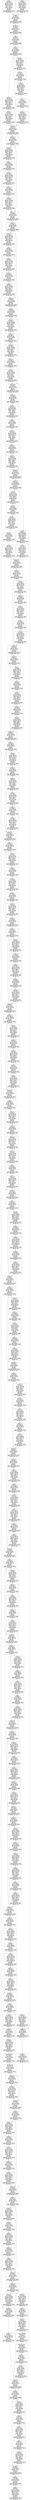 digraph cnn_tree {
conv0_1 [shape=box, label="conv0_1\n net segment id: 0\n id: 0  type: 0\ntype name: Convolution\n input size: 3*512*1024\n output size: 13*256*512\n kernel_h: 3 kernel_w: 3\n stride_h: 2 stride_w: 2\n pad_h: 1 pad_w: 1\n pad_up: 1 pad_down 0\n pad_left: 1 pad_right 0\n report_flag: 0\n bond_type: 1\n data_bit_mode: 1\n aligned_input_data_size: 3145728\n aligned_output_data_size: 6815744\n data_delta: -384"];
conv0_1 -> concat0_1;
pool0_1 [shape=box, label="pool0_1\n net segment id: 0\n id: 1  type: 3\ntype name: PoolingMax\n input size: 3*512*1024\n output size: 3*256*512\n kernel_h: 2 kernel_w: 2\n stride_h: 2 stride_w: 2\n pad_h: 0 pad_w: 0\n pad_up: 0 pad_down 0\n pad_left: 0 pad_right 0\n report_flag: 0\n bond_type: 1\n data_bit_mode: 1\n aligned_input_data_size: 3145728\n aligned_output_data_size: 1572864\n data_delta: -384"];
pool0_1 -> concat0_1;
concat0_1 [shape=box, label="concat0_1\n net segment id: 0\n id: 2  type: 37\ntype name: Concat\n input size: 16*256*512\n output size: 16*256*512\n report_flag: 0\n bond_type: 1\n data_bit_mode: 2\n aligned_input_data_size: 1572864\n aligned_output_data_size: 8388608\n data_delta: (8, 8)"];
concat0_1 -> batchnorm0_1;
batchnorm0_1 [shape=box, label="batchnorm0_1\n net segment id: 0\n id: 3  type: 24\ntype name: BN\n input size: 16*256*512\n output size: 16*256*512\n report_flag: 0\n bond_type: 1\n data_bit_mode: 2\n aligned_input_data_size: 8388608\n aligned_output_data_size: 8388608\n data_delta: 0"];
batchnorm0_1 -> scale0_1;
scale0_1 [shape=box, label="scale0_1\n net segment id: 0\n id: 4  type: 25\ntype name: Scale\n input size: 16*256*512\n output size: 16*256*512\n report_flag: 0\n bond_type: 1\n data_bit_mode: 2\n aligned_input_data_size: 8388608\n aligned_output_data_size: 8388608\n data_delta: 0"];
scale0_1 -> prelu0_1;
prelu0_1 [shape=box, label="prelu0_1\n net segment id: 0\n id: 5  type: 11\ntype name: PReLUAF\n input size: 16*256*512\n output size: 16*256*512\n report_flag: 0\n bond_type: 1\n data_bit_mode: 2\n aligned_input_data_size: 8388608\n aligned_output_data_size: 4194304\n data_delta: 0"];
prelu0_1 -> pool1_0_4;
prelu0_1 -> conv1_0_0;
conv1_0_0 [shape=box, label="conv1_0_0\n net segment id: 0\n id: 6  type: 0\ntype name: Convolution\n input size: 16*256*512\n output size: 16*128*256\n kernel_h: 2 kernel_w: 2\n stride_h: 2 stride_w: 2\n pad_h: 0 pad_w: 0\n pad_up: 0 pad_down 0\n pad_left: 0 pad_right 0\n report_flag: 0\n bond_type: 1\n data_bit_mode: 1\n aligned_input_data_size: 4194304\n aligned_output_data_size: 2097152\n data_delta: 770"];
conv1_0_0 -> prelu1_0_0;
prelu1_0_0 [shape=box, label="prelu1_0_0\n net segment id: 0\n id: 7  type: 11\ntype name: PReLUAF\n input size: 16*128*256\n output size: 16*128*256\n report_flag: 0\n bond_type: 1\n data_bit_mode: 2\n aligned_input_data_size: 2097152\n aligned_output_data_size: 1048576\n data_delta: 0"];
prelu1_0_0 -> conv1_0_1;
conv1_0_1 [shape=box, label="conv1_0_1\n net segment id: 0\n id: 8  type: 0\ntype name: Convolution\n input size: 16*128*256\n output size: 16*128*256\n kernel_h: 3 kernel_w: 3\n stride_h: 1 stride_w: 1\n pad_h: 1 pad_w: 1\n pad_up: 1 pad_down 1\n pad_left: 1 pad_right 1\n report_flag: 0\n bond_type: 1\n data_bit_mode: 1\n aligned_input_data_size: 1048576\n aligned_output_data_size: 2097152\n data_delta: -997"];
conv1_0_1 -> prelu1_0_1;
prelu1_0_1 [shape=box, label="prelu1_0_1\n net segment id: 0\n id: 9  type: 11\ntype name: PReLUAF\n input size: 16*128*256\n output size: 16*128*256\n report_flag: 0\n bond_type: 1\n data_bit_mode: 2\n aligned_input_data_size: 2097152\n aligned_output_data_size: 1048576\n data_delta: 0"];
prelu1_0_1 -> conv1_0_2;
conv1_0_2 [shape=box, label="conv1_0_2\n net segment id: 0\n id: 10  type: 0\ntype name: Convolution\n input size: 16*128*256\n output size: 64*128*256\n kernel_h: 1 kernel_w: 1\n stride_h: 1 stride_w: 1\n pad_h: 0 pad_w: 0\n pad_up: 0 pad_down 0\n pad_left: 0 pad_right 0\n report_flag: 0\n bond_type: 1\n data_bit_mode: 1\n aligned_input_data_size: 1048576\n aligned_output_data_size: 4194304\n data_delta: -976"];
conv1_0_2 -> eltwise1_0_4;
pool1_0_4 [shape=box, label="pool1_0_4\n net segment id: 0\n id: 11  type: 3\ntype name: PoolingMax\n input size: 16*256*512\n output size: 16*128*256\n kernel_h: 2 kernel_w: 2\n stride_h: 2 stride_w: 2\n pad_h: 0 pad_w: 0\n pad_up: 0 pad_down 0\n pad_left: 0 pad_right 0\n report_flag: 0\n bond_type: 1\n data_bit_mode: 1\n aligned_input_data_size: 4194304\n aligned_output_data_size: 1048576\n data_delta: 770"];
pool1_0_4 -> conv1_0_4;
pool1_0_4 -> upsample5_0_4;
conv1_0_4 [shape=box, label="conv1_0_4\n net segment id: 0\n id: 12  type: 0\ntype name: Convolution\n input size: 16*128*256\n output size: 64*128*256\n kernel_h: 1 kernel_w: 1\n stride_h: 1 stride_w: 1\n pad_h: 0 pad_w: 0\n pad_up: 0 pad_down 0\n pad_left: 0 pad_right 0\n report_flag: 0\n bond_type: 1\n data_bit_mode: 1\n aligned_input_data_size: 1048576\n aligned_output_data_size: 4194304\n data_delta: 770"];
conv1_0_4 -> eltwise1_0_4;
eltwise1_0_4 [shape=box, label="eltwise1_0_4\n net segment id: 0\n id: 13  type: 27\ntype name: Eltwise\n input size: 64*128*256\n output size: 64*128*256\n report_flag: 0\n bond_type: 1\n data_bit_mode: 1\n aligned_input_data_size: 4194304\n aligned_output_data_size: 8388608\n data_delta: (-925, -933)"];
eltwise1_0_4 -> prelu1_0_4;
prelu1_0_4 [shape=box, label="prelu1_0_4\n net segment id: 0\n id: 14  type: 11\ntype name: PReLUAF\n input size: 64*128*256\n output size: 64*128*256\n report_flag: 0\n bond_type: 1\n data_bit_mode: 2\n aligned_input_data_size: 8388608\n aligned_output_data_size: 4194304\n data_delta: 0"];
prelu1_0_4 -> eltwise1_1_4;
prelu1_0_4 -> conv1_1_0;
conv1_1_0 [shape=box, label="conv1_1_0\n net segment id: 0\n id: 15  type: 0\ntype name: Convolution\n input size: 64*128*256\n output size: 16*128*256\n kernel_h: 1 kernel_w: 1\n stride_h: 1 stride_w: 1\n pad_h: 0 pad_w: 0\n pad_up: 0 pad_down 0\n pad_left: 0 pad_right 0\n report_flag: 0\n bond_type: 1\n data_bit_mode: 1\n aligned_input_data_size: 4194304\n aligned_output_data_size: 2097152\n data_delta: -932"];
conv1_1_0 -> prelu1_1_0;
prelu1_1_0 [shape=box, label="prelu1_1_0\n net segment id: 0\n id: 16  type: 11\ntype name: PReLUAF\n input size: 16*128*256\n output size: 16*128*256\n report_flag: 0\n bond_type: 1\n data_bit_mode: 2\n aligned_input_data_size: 2097152\n aligned_output_data_size: 1048576\n data_delta: 0"];
prelu1_1_0 -> conv1_1_1;
conv1_1_1 [shape=box, label="conv1_1_1\n net segment id: 0\n id: 17  type: 0\ntype name: Convolution\n input size: 16*128*256\n output size: 16*128*256\n kernel_h: 3 kernel_w: 3\n stride_h: 1 stride_w: 1\n pad_h: 1 pad_w: 1\n pad_up: 1 pad_down 1\n pad_left: 1 pad_right 1\n report_flag: 0\n bond_type: 1\n data_bit_mode: 1\n aligned_input_data_size: 1048576\n aligned_output_data_size: 2097152\n data_delta: -935"];
conv1_1_1 -> prelu1_1_1;
prelu1_1_1 [shape=box, label="prelu1_1_1\n net segment id: 0\n id: 18  type: 11\ntype name: PReLUAF\n input size: 16*128*256\n output size: 16*128*256\n report_flag: 0\n bond_type: 1\n data_bit_mode: 2\n aligned_input_data_size: 2097152\n aligned_output_data_size: 1048576\n data_delta: 0"];
prelu1_1_1 -> conv1_1_2;
conv1_1_2 [shape=box, label="conv1_1_2\n net segment id: 0\n id: 19  type: 0\ntype name: Convolution\n input size: 16*128*256\n output size: 64*128*256\n kernel_h: 1 kernel_w: 1\n stride_h: 1 stride_w: 1\n pad_h: 0 pad_w: 0\n pad_up: 0 pad_down 0\n pad_left: 0 pad_right 0\n report_flag: 0\n bond_type: 1\n data_bit_mode: 1\n aligned_input_data_size: 1048576\n aligned_output_data_size: 4194304\n data_delta: -1011"];
conv1_1_2 -> eltwise1_1_4;
eltwise1_1_4 [shape=box, label="eltwise1_1_4\n net segment id: 0\n id: 20  type: 27\ntype name: Eltwise\n input size: 64*128*256\n output size: 64*128*256\n report_flag: 0\n bond_type: 1\n data_bit_mode: 1\n aligned_input_data_size: 4194304\n aligned_output_data_size: 8388608\n data_delta: (-932, -1007)"];
eltwise1_1_4 -> prelu1_1_4;
prelu1_1_4 [shape=box, label="prelu1_1_4\n net segment id: 0\n id: 21  type: 11\ntype name: PReLUAF\n input size: 64*128*256\n output size: 64*128*256\n report_flag: 0\n bond_type: 1\n data_bit_mode: 2\n aligned_input_data_size: 8388608\n aligned_output_data_size: 4194304\n data_delta: 0"];
prelu1_1_4 -> eltwise1_2_4;
prelu1_1_4 -> conv1_2_0;
conv1_2_0 [shape=box, label="conv1_2_0\n net segment id: 0\n id: 22  type: 0\ntype name: Convolution\n input size: 64*128*256\n output size: 16*128*256\n kernel_h: 1 kernel_w: 1\n stride_h: 1 stride_w: 1\n pad_h: 0 pad_w: 0\n pad_up: 0 pad_down 0\n pad_left: 0 pad_right 0\n report_flag: 0\n bond_type: 1\n data_bit_mode: 1\n aligned_input_data_size: 4194304\n aligned_output_data_size: 2097152\n data_delta: -926"];
conv1_2_0 -> prelu1_2_0;
prelu1_2_0 [shape=box, label="prelu1_2_0\n net segment id: 0\n id: 23  type: 11\ntype name: PReLUAF\n input size: 16*128*256\n output size: 16*128*256\n report_flag: 0\n bond_type: 1\n data_bit_mode: 2\n aligned_input_data_size: 2097152\n aligned_output_data_size: 1048576\n data_delta: 0"];
prelu1_2_0 -> conv1_2_1;
conv1_2_1 [shape=box, label="conv1_2_1\n net segment id: 0\n id: 24  type: 0\ntype name: Convolution\n input size: 16*128*256\n output size: 16*128*256\n kernel_h: 3 kernel_w: 3\n stride_h: 1 stride_w: 1\n pad_h: 1 pad_w: 1\n pad_up: 1 pad_down 1\n pad_left: 1 pad_right 1\n report_flag: 0\n bond_type: 1\n data_bit_mode: 1\n aligned_input_data_size: 1048576\n aligned_output_data_size: 2097152\n data_delta: -1046"];
conv1_2_1 -> prelu1_2_1;
prelu1_2_1 [shape=box, label="prelu1_2_1\n net segment id: 0\n id: 25  type: 11\ntype name: PReLUAF\n input size: 16*128*256\n output size: 16*128*256\n report_flag: 0\n bond_type: 1\n data_bit_mode: 2\n aligned_input_data_size: 2097152\n aligned_output_data_size: 1048576\n data_delta: 0"];
prelu1_2_1 -> conv1_2_2;
conv1_2_2 [shape=box, label="conv1_2_2\n net segment id: 0\n id: 26  type: 0\ntype name: Convolution\n input size: 16*128*256\n output size: 64*128*256\n kernel_h: 1 kernel_w: 1\n stride_h: 1 stride_w: 1\n pad_h: 0 pad_w: 0\n pad_up: 0 pad_down 0\n pad_left: 0 pad_right 0\n report_flag: 0\n bond_type: 1\n data_bit_mode: 1\n aligned_input_data_size: 1048576\n aligned_output_data_size: 4194304\n data_delta: -1045"];
conv1_2_2 -> eltwise1_2_4;
eltwise1_2_4 [shape=box, label="eltwise1_2_4\n net segment id: 0\n id: 27  type: 27\ntype name: Eltwise\n input size: 64*128*256\n output size: 64*128*256\n report_flag: 0\n bond_type: 1\n data_bit_mode: 1\n aligned_input_data_size: 4194304\n aligned_output_data_size: 8388608\n data_delta: (-926, -1101)"];
eltwise1_2_4 -> prelu1_2_4;
prelu1_2_4 [shape=box, label="prelu1_2_4\n net segment id: 0\n id: 28  type: 11\ntype name: PReLUAF\n input size: 64*128*256\n output size: 64*128*256\n report_flag: 0\n bond_type: 1\n data_bit_mode: 2\n aligned_input_data_size: 8388608\n aligned_output_data_size: 4194304\n data_delta: 0"];
prelu1_2_4 -> eltwise1_3_4;
prelu1_2_4 -> conv1_3_0;
conv1_3_0 [shape=box, label="conv1_3_0\n net segment id: 0\n id: 29  type: 0\ntype name: Convolution\n input size: 64*128*256\n output size: 16*128*256\n kernel_h: 1 kernel_w: 1\n stride_h: 1 stride_w: 1\n pad_h: 0 pad_w: 0\n pad_up: 0 pad_down 0\n pad_left: 0 pad_right 0\n report_flag: 0\n bond_type: 1\n data_bit_mode: 1\n aligned_input_data_size: 4194304\n aligned_output_data_size: 2097152\n data_delta: -909"];
conv1_3_0 -> prelu1_3_0;
prelu1_3_0 [shape=box, label="prelu1_3_0\n net segment id: 0\n id: 30  type: 11\ntype name: PReLUAF\n input size: 16*128*256\n output size: 16*128*256\n report_flag: 0\n bond_type: 1\n data_bit_mode: 2\n aligned_input_data_size: 2097152\n aligned_output_data_size: 1048576\n data_delta: 0"];
prelu1_3_0 -> conv1_3_1;
conv1_3_1 [shape=box, label="conv1_3_1\n net segment id: 0\n id: 31  type: 0\ntype name: Convolution\n input size: 16*128*256\n output size: 16*128*256\n kernel_h: 3 kernel_w: 3\n stride_h: 1 stride_w: 1\n pad_h: 1 pad_w: 1\n pad_up: 1 pad_down 1\n pad_left: 1 pad_right 1\n report_flag: 0\n bond_type: 1\n data_bit_mode: 1\n aligned_input_data_size: 1048576\n aligned_output_data_size: 2097152\n data_delta: -1049"];
conv1_3_1 -> prelu1_3_1;
prelu1_3_1 [shape=box, label="prelu1_3_1\n net segment id: 0\n id: 32  type: 11\ntype name: PReLUAF\n input size: 16*128*256\n output size: 16*128*256\n report_flag: 0\n bond_type: 1\n data_bit_mode: 2\n aligned_input_data_size: 2097152\n aligned_output_data_size: 1048576\n data_delta: 0"];
prelu1_3_1 -> conv1_3_2;
conv1_3_2 [shape=box, label="conv1_3_2\n net segment id: 0\n id: 33  type: 0\ntype name: Convolution\n input size: 16*128*256\n output size: 64*128*256\n kernel_h: 1 kernel_w: 1\n stride_h: 1 stride_w: 1\n pad_h: 0 pad_w: 0\n pad_up: 0 pad_down 0\n pad_left: 0 pad_right 0\n report_flag: 0\n bond_type: 1\n data_bit_mode: 1\n aligned_input_data_size: 1048576\n aligned_output_data_size: 4194304\n data_delta: -1008"];
conv1_3_2 -> eltwise1_3_4;
eltwise1_3_4 [shape=box, label="eltwise1_3_4\n net segment id: 0\n id: 34  type: 27\ntype name: Eltwise\n input size: 64*128*256\n output size: 64*128*256\n report_flag: 0\n bond_type: 1\n data_bit_mode: 1\n aligned_input_data_size: 4194304\n aligned_output_data_size: 8388608\n data_delta: (-909, -1029)"];
eltwise1_3_4 -> prelu1_3_4;
prelu1_3_4 [shape=box, label="prelu1_3_4\n net segment id: 0\n id: 35  type: 11\ntype name: PReLUAF\n input size: 64*128*256\n output size: 64*128*256\n report_flag: 0\n bond_type: 1\n data_bit_mode: 2\n aligned_input_data_size: 8388608\n aligned_output_data_size: 4194304\n data_delta: 0"];
prelu1_3_4 -> eltwise1_4_4;
prelu1_3_4 -> conv1_4_0;
conv1_4_0 [shape=box, label="conv1_4_0\n net segment id: 0\n id: 36  type: 0\ntype name: Convolution\n input size: 64*128*256\n output size: 16*128*256\n kernel_h: 1 kernel_w: 1\n stride_h: 1 stride_w: 1\n pad_h: 0 pad_w: 0\n pad_up: 0 pad_down 0\n pad_left: 0 pad_right 0\n report_flag: 0\n bond_type: 1\n data_bit_mode: 1\n aligned_input_data_size: 4194304\n aligned_output_data_size: 2097152\n data_delta: -886"];
conv1_4_0 -> prelu1_4_0;
prelu1_4_0 [shape=box, label="prelu1_4_0\n net segment id: 0\n id: 37  type: 11\ntype name: PReLUAF\n input size: 16*128*256\n output size: 16*128*256\n report_flag: 0\n bond_type: 1\n data_bit_mode: 2\n aligned_input_data_size: 2097152\n aligned_output_data_size: 1048576\n data_delta: 0"];
prelu1_4_0 -> conv1_4_1;
conv1_4_1 [shape=box, label="conv1_4_1\n net segment id: 0\n id: 38  type: 0\ntype name: Convolution\n input size: 16*128*256\n output size: 16*128*256\n kernel_h: 3 kernel_w: 3\n stride_h: 1 stride_w: 1\n pad_h: 1 pad_w: 1\n pad_up: 1 pad_down 1\n pad_left: 1 pad_right 1\n report_flag: 0\n bond_type: 1\n data_bit_mode: 1\n aligned_input_data_size: 1048576\n aligned_output_data_size: 2097152\n data_delta: -990"];
conv1_4_1 -> prelu1_4_1;
prelu1_4_1 [shape=box, label="prelu1_4_1\n net segment id: 0\n id: 39  type: 11\ntype name: PReLUAF\n input size: 16*128*256\n output size: 16*128*256\n report_flag: 0\n bond_type: 1\n data_bit_mode: 2\n aligned_input_data_size: 2097152\n aligned_output_data_size: 1048576\n data_delta: 0"];
prelu1_4_1 -> conv1_4_2;
conv1_4_2 [shape=box, label="conv1_4_2\n net segment id: 0\n id: 40  type: 0\ntype name: Convolution\n input size: 16*128*256\n output size: 64*128*256\n kernel_h: 1 kernel_w: 1\n stride_h: 1 stride_w: 1\n pad_h: 0 pad_w: 0\n pad_up: 0 pad_down 0\n pad_left: 0 pad_right 0\n report_flag: 0\n bond_type: 1\n data_bit_mode: 1\n aligned_input_data_size: 1048576\n aligned_output_data_size: 4194304\n data_delta: -995"];
conv1_4_2 -> eltwise1_4_4;
eltwise1_4_4 [shape=box, label="eltwise1_4_4\n net segment id: 0\n id: 41  type: 27\ntype name: Eltwise\n input size: 64*128*256\n output size: 64*128*256\n report_flag: 0\n bond_type: 1\n data_bit_mode: 1\n aligned_input_data_size: 4194304\n aligned_output_data_size: 8388608\n data_delta: (-886, -1083)"];
eltwise1_4_4 -> prelu1_4_4;
prelu1_4_4 [shape=box, label="prelu1_4_4\n net segment id: 0\n id: 42  type: 11\ntype name: PReLUAF\n input size: 64*128*256\n output size: 64*128*256\n report_flag: 0\n bond_type: 1\n data_bit_mode: 2\n aligned_input_data_size: 8388608\n aligned_output_data_size: 4194304\n data_delta: 0"];
prelu1_4_4 -> pool2_0_4;
prelu1_4_4 -> conv2_0_0;
conv2_0_0 [shape=box, label="conv2_0_0\n net segment id: 0\n id: 43  type: 0\ntype name: Convolution\n input size: 64*128*256\n output size: 32*64*128\n kernel_h: 2 kernel_w: 2\n stride_h: 2 stride_w: 2\n pad_h: 0 pad_w: 0\n pad_up: 0 pad_down 0\n pad_left: 0 pad_right 0\n report_flag: 0\n bond_type: 1\n data_bit_mode: 1\n aligned_input_data_size: 4194304\n aligned_output_data_size: 1048576\n data_delta: -891"];
conv2_0_0 -> prelu2_0_0;
prelu2_0_0 [shape=box, label="prelu2_0_0\n net segment id: 0\n id: 44  type: 11\ntype name: PReLUAF\n input size: 32*64*128\n output size: 32*64*128\n report_flag: 0\n bond_type: 1\n data_bit_mode: 2\n aligned_input_data_size: 1048576\n aligned_output_data_size: 524288\n data_delta: 0"];
prelu2_0_0 -> conv2_0_1;
conv2_0_1 [shape=box, label="conv2_0_1\n net segment id: 0\n id: 45  type: 0\ntype name: Convolution\n input size: 32*64*128\n output size: 32*64*128\n kernel_h: 3 kernel_w: 3\n stride_h: 1 stride_w: 1\n pad_h: 1 pad_w: 1\n pad_up: 1 pad_down 1\n pad_left: 1 pad_right 1\n report_flag: 0\n bond_type: 1\n data_bit_mode: 1\n aligned_input_data_size: 524288\n aligned_output_data_size: 1048576\n data_delta: -1114"];
conv2_0_1 -> prelu2_0_1;
prelu2_0_1 [shape=box, label="prelu2_0_1\n net segment id: 0\n id: 46  type: 11\ntype name: PReLUAF\n input size: 32*64*128\n output size: 32*64*128\n report_flag: 0\n bond_type: 1\n data_bit_mode: 2\n aligned_input_data_size: 1048576\n aligned_output_data_size: 524288\n data_delta: 0"];
prelu2_0_1 -> conv2_0_2;
conv2_0_2 [shape=box, label="conv2_0_2\n net segment id: 0\n id: 47  type: 0\ntype name: Convolution\n input size: 32*64*128\n output size: 128*64*128\n kernel_h: 1 kernel_w: 1\n stride_h: 1 stride_w: 1\n pad_h: 0 pad_w: 0\n pad_up: 0 pad_down 0\n pad_left: 0 pad_right 0\n report_flag: 0\n bond_type: 1\n data_bit_mode: 1\n aligned_input_data_size: 524288\n aligned_output_data_size: 2097152\n data_delta: -1114"];
conv2_0_2 -> eltwise2_0_4;
pool2_0_4 [shape=box, label="pool2_0_4\n net segment id: 0\n id: 48  type: 3\ntype name: PoolingMax\n input size: 64*128*256\n output size: 64*64*128\n kernel_h: 2 kernel_w: 2\n stride_h: 2 stride_w: 2\n pad_h: 0 pad_w: 0\n pad_up: 0 pad_down 0\n pad_left: 0 pad_right 0\n report_flag: 0\n bond_type: 1\n data_bit_mode: 1\n aligned_input_data_size: 4194304\n aligned_output_data_size: 1048576\n data_delta: -891"];
pool2_0_4 -> conv2_0_4;
pool2_0_4 -> upsample4_0_4;
conv2_0_4 [shape=box, label="conv2_0_4\n net segment id: 0\n id: 49  type: 0\ntype name: Convolution\n input size: 64*64*128\n output size: 128*64*128\n kernel_h: 1 kernel_w: 1\n stride_h: 1 stride_w: 1\n pad_h: 0 pad_w: 0\n pad_up: 0 pad_down 0\n pad_left: 0 pad_right 0\n report_flag: 0\n bond_type: 1\n data_bit_mode: 1\n aligned_input_data_size: 1048576\n aligned_output_data_size: 2097152\n data_delta: -891"];
conv2_0_4 -> eltwise2_0_4;
eltwise2_0_4 [shape=box, label="eltwise2_0_4\n net segment id: 0\n id: 50  type: 27\ntype name: Eltwise\n input size: 128*64*128\n output size: 128*64*128\n report_flag: 0\n bond_type: 1\n data_bit_mode: 1\n aligned_input_data_size: 2097152\n aligned_output_data_size: 4194304\n data_delta: (-1055, -1098)"];
eltwise2_0_4 -> prelu2_0_4;
prelu2_0_4 [shape=box, label="prelu2_0_4\n net segment id: 0\n id: 51  type: 11\ntype name: PReLUAF\n input size: 128*64*128\n output size: 128*64*128\n report_flag: 0\n bond_type: 1\n data_bit_mode: 2\n aligned_input_data_size: 4194304\n aligned_output_data_size: 2097152\n data_delta: 0"];
prelu2_0_4 -> eltwise2_1_4;
prelu2_0_4 -> conv2_1_0;
conv2_1_0 [shape=box, label="conv2_1_0\n net segment id: 0\n id: 52  type: 0\ntype name: Convolution\n input size: 128*64*128\n output size: 32*64*128\n kernel_h: 1 kernel_w: 1\n stride_h: 1 stride_w: 1\n pad_h: 0 pad_w: 0\n pad_up: 0 pad_down 0\n pad_left: 0 pad_right 0\n report_flag: 0\n bond_type: 1\n data_bit_mode: 1\n aligned_input_data_size: 2097152\n aligned_output_data_size: 1048576\n data_delta: -1009"];
conv2_1_0 -> prelu2_1_0;
prelu2_1_0 [shape=box, label="prelu2_1_0\n net segment id: 0\n id: 53  type: 11\ntype name: PReLUAF\n input size: 32*64*128\n output size: 32*64*128\n report_flag: 0\n bond_type: 1\n data_bit_mode: 2\n aligned_input_data_size: 1048576\n aligned_output_data_size: 524288\n data_delta: 0"];
prelu2_1_0 -> conv2_1_1;
conv2_1_1 [shape=box, label="conv2_1_1\n net segment id: 0\n id: 54  type: 0\ntype name: Convolution\n input size: 32*64*128\n output size: 32*64*128\n kernel_h: 3 kernel_w: 3\n stride_h: 1 stride_w: 1\n pad_h: 1 pad_w: 1\n pad_up: 1 pad_down 1\n pad_left: 1 pad_right 1\n report_flag: 0\n bond_type: 1\n data_bit_mode: 1\n aligned_input_data_size: 524288\n aligned_output_data_size: 1048576\n data_delta: -1079"];
conv2_1_1 -> prelu2_1_1;
prelu2_1_1 [shape=box, label="prelu2_1_1\n net segment id: 0\n id: 55  type: 11\ntype name: PReLUAF\n input size: 32*64*128\n output size: 32*64*128\n report_flag: 0\n bond_type: 1\n data_bit_mode: 2\n aligned_input_data_size: 1048576\n aligned_output_data_size: 524288\n data_delta: 0"];
prelu2_1_1 -> conv2_1_2;
conv2_1_2 [shape=box, label="conv2_1_2\n net segment id: 0\n id: 56  type: 0\ntype name: Convolution\n input size: 32*64*128\n output size: 128*64*128\n kernel_h: 1 kernel_w: 1\n stride_h: 1 stride_w: 1\n pad_h: 0 pad_w: 0\n pad_up: 0 pad_down 0\n pad_left: 0 pad_right 0\n report_flag: 0\n bond_type: 1\n data_bit_mode: 1\n aligned_input_data_size: 524288\n aligned_output_data_size: 2097152\n data_delta: -1080"];
conv2_1_2 -> eltwise2_1_4;
eltwise2_1_4 [shape=box, label="eltwise2_1_4\n net segment id: 0\n id: 57  type: 27\ntype name: Eltwise\n input size: 128*64*128\n output size: 128*64*128\n report_flag: 0\n bond_type: 1\n data_bit_mode: 1\n aligned_input_data_size: 2097152\n aligned_output_data_size: 4194304\n data_delta: (-1009, -1083)"];
eltwise2_1_4 -> prelu2_1_4;
prelu2_1_4 [shape=box, label="prelu2_1_4\n net segment id: 0\n id: 58  type: 11\ntype name: PReLUAF\n input size: 128*64*128\n output size: 128*64*128\n report_flag: 0\n bond_type: 1\n data_bit_mode: 2\n aligned_input_data_size: 4194304\n aligned_output_data_size: 2097152\n data_delta: 0"];
prelu2_1_4 -> eltwise2_2_4;
prelu2_1_4 -> conv2_2_0;
conv2_2_0 [shape=box, label="conv2_2_0\n net segment id: 0\n id: 59  type: 0\ntype name: Convolution\n input size: 128*64*128\n output size: 32*64*128\n kernel_h: 1 kernel_w: 1\n stride_h: 1 stride_w: 1\n pad_h: 0 pad_w: 0\n pad_up: 0 pad_down 0\n pad_left: 0 pad_right 0\n report_flag: 0\n bond_type: 1\n data_bit_mode: 1\n aligned_input_data_size: 2097152\n aligned_output_data_size: 1048576\n data_delta: -1005"];
conv2_2_0 -> prelu2_2_0;
prelu2_2_0 [shape=box, label="prelu2_2_0\n net segment id: 0\n id: 60  type: 11\ntype name: PReLUAF\n input size: 32*64*128\n output size: 32*64*128\n report_flag: 0\n bond_type: 1\n data_bit_mode: 2\n aligned_input_data_size: 1048576\n aligned_output_data_size: 524288\n data_delta: 0"];
prelu2_2_0 -> conv2_2_1;
conv2_2_1 [shape=box, label="conv2_2_1\n net segment id: 0\n id: 61  type: 0\ntype name: Convolution\n input size: 32*64*128\n output size: 32*64*128\n kernel_h: 3 kernel_w: 3\n stride_h: 1 stride_w: 1\n pad_h: 2 pad_w: 2\n pad_up: 2 pad_down 2\n pad_left: 2 pad_right 2\n report_flag: 0\n bond_type: 1\n data_bit_mode: 1\n aligned_input_data_size: 524288\n aligned_output_data_size: 1048576\n data_delta: -1078"];
conv2_2_1 -> prelu2_2_1;
prelu2_2_1 [shape=box, label="prelu2_2_1\n net segment id: 0\n id: 62  type: 11\ntype name: PReLUAF\n input size: 32*64*128\n output size: 32*64*128\n report_flag: 0\n bond_type: 1\n data_bit_mode: 2\n aligned_input_data_size: 1048576\n aligned_output_data_size: 524288\n data_delta: 0"];
prelu2_2_1 -> conv2_2_2;
conv2_2_2 [shape=box, label="conv2_2_2\n net segment id: 0\n id: 63  type: 0\ntype name: Convolution\n input size: 32*64*128\n output size: 128*64*128\n kernel_h: 1 kernel_w: 1\n stride_h: 1 stride_w: 1\n pad_h: 0 pad_w: 0\n pad_up: 0 pad_down 0\n pad_left: 0 pad_right 0\n report_flag: 0\n bond_type: 1\n data_bit_mode: 1\n aligned_input_data_size: 524288\n aligned_output_data_size: 2097152\n data_delta: -1105"];
conv2_2_2 -> eltwise2_2_4;
eltwise2_2_4 [shape=box, label="eltwise2_2_4\n net segment id: 0\n id: 64  type: 27\ntype name: Eltwise\n input size: 128*64*128\n output size: 128*64*128\n report_flag: 0\n bond_type: 1\n data_bit_mode: 1\n aligned_input_data_size: 2097152\n aligned_output_data_size: 4194304\n data_delta: (-1005, -1065)"];
eltwise2_2_4 -> prelu2_2_4;
prelu2_2_4 [shape=box, label="prelu2_2_4\n net segment id: 0\n id: 65  type: 11\ntype name: PReLUAF\n input size: 128*64*128\n output size: 128*64*128\n report_flag: 0\n bond_type: 1\n data_bit_mode: 2\n aligned_input_data_size: 4194304\n aligned_output_data_size: 2097152\n data_delta: 0"];
prelu2_2_4 -> eltwise2_3_4;
prelu2_2_4 -> conv2_3_0;
conv2_3_0 [shape=box, label="conv2_3_0\n net segment id: 0\n id: 66  type: 0\ntype name: Convolution\n input size: 128*64*128\n output size: 32*64*128\n kernel_h: 1 kernel_w: 1\n stride_h: 1 stride_w: 1\n pad_h: 0 pad_w: 0\n pad_up: 0 pad_down 0\n pad_left: 0 pad_right 0\n report_flag: 0\n bond_type: 1\n data_bit_mode: 1\n aligned_input_data_size: 2097152\n aligned_output_data_size: 1048576\n data_delta: -967"];
conv2_3_0 -> prelu2_3_0;
prelu2_3_0 [shape=box, label="prelu2_3_0\n net segment id: 0\n id: 67  type: 11\ntype name: PReLUAF\n input size: 32*64*128\n output size: 32*64*128\n report_flag: 0\n bond_type: 1\n data_bit_mode: 2\n aligned_input_data_size: 1048576\n aligned_output_data_size: 524288\n data_delta: 0"];
prelu2_3_0 -> conv2_3_1_a;
conv2_3_1_a [shape=box, label="conv2_3_1_a\n net segment id: 0\n id: 68  type: 0\ntype name: Convolution\n input size: 32*64*128\n output size: 32*62*130\n kernel_h: 5 kernel_w: 1\n stride_h: 1 stride_w: 1\n pad_h: 1 pad_w: 1\n pad_up: 1 pad_down 1\n pad_left: 1 pad_right 1\n report_flag: 0\n bond_type: 1\n data_bit_mode: 1\n aligned_input_data_size: 524288\n aligned_output_data_size: 539648\n data_delta: -1127"];
conv2_3_1_a -> conv2_3_1;
conv2_3_1 [shape=box, label="conv2_3_1\n net segment id: 0\n id: 69  type: 0\ntype name: Convolution\n input size: 32*62*130\n output size: 32*64*128\n kernel_h: 1 kernel_w: 5\n stride_h: 1 stride_w: 1\n pad_h: 1 pad_w: 1\n pad_up: 1 pad_down 1\n pad_left: 1 pad_right 1\n report_flag: 0\n bond_type: 1\n data_bit_mode: 1\n aligned_input_data_size: 539648\n aligned_output_data_size: 1048576\n data_delta: -1213"];
conv2_3_1 -> prelu2_3_1;
prelu2_3_1 [shape=box, label="prelu2_3_1\n net segment id: 0\n id: 70  type: 11\ntype name: PReLUAF\n input size: 32*64*128\n output size: 32*64*128\n report_flag: 0\n bond_type: 1\n data_bit_mode: 2\n aligned_input_data_size: 1048576\n aligned_output_data_size: 524288\n data_delta: 0"];
prelu2_3_1 -> conv2_3_2;
conv2_3_2 [shape=box, label="conv2_3_2\n net segment id: 0\n id: 71  type: 0\ntype name: Convolution\n input size: 32*64*128\n output size: 128*64*128\n kernel_h: 1 kernel_w: 1\n stride_h: 1 stride_w: 1\n pad_h: 0 pad_w: 0\n pad_up: 0 pad_down 0\n pad_left: 0 pad_right 0\n report_flag: 0\n bond_type: 1\n data_bit_mode: 1\n aligned_input_data_size: 524288\n aligned_output_data_size: 2097152\n data_delta: -1085"];
conv2_3_2 -> eltwise2_3_4;
eltwise2_3_4 [shape=box, label="eltwise2_3_4\n net segment id: 0\n id: 72  type: 27\ntype name: Eltwise\n input size: 128*64*128\n output size: 128*64*128\n report_flag: 0\n bond_type: 1\n data_bit_mode: 1\n aligned_input_data_size: 2097152\n aligned_output_data_size: 4194304\n data_delta: (-967, -1106)"];
eltwise2_3_4 -> prelu2_3_4;
prelu2_3_4 [shape=box, label="prelu2_3_4\n net segment id: 0\n id: 73  type: 11\ntype name: PReLUAF\n input size: 128*64*128\n output size: 128*64*128\n report_flag: 0\n bond_type: 1\n data_bit_mode: 2\n aligned_input_data_size: 4194304\n aligned_output_data_size: 2097152\n data_delta: 0"];
prelu2_3_4 -> eltwise2_4_4;
prelu2_3_4 -> conv2_4_0;
conv2_4_0 [shape=box, label="conv2_4_0\n net segment id: 0\n id: 74  type: 0\ntype name: Convolution\n input size: 128*64*128\n output size: 32*64*128\n kernel_h: 1 kernel_w: 1\n stride_h: 1 stride_w: 1\n pad_h: 0 pad_w: 0\n pad_up: 0 pad_down 0\n pad_left: 0 pad_right 0\n report_flag: 0\n bond_type: 1\n data_bit_mode: 1\n aligned_input_data_size: 2097152\n aligned_output_data_size: 1048576\n data_delta: -965"];
conv2_4_0 -> prelu2_4_0;
prelu2_4_0 [shape=box, label="prelu2_4_0\n net segment id: 0\n id: 75  type: 11\ntype name: PReLUAF\n input size: 32*64*128\n output size: 32*64*128\n report_flag: 0\n bond_type: 1\n data_bit_mode: 2\n aligned_input_data_size: 1048576\n aligned_output_data_size: 524288\n data_delta: 0"];
prelu2_4_0 -> conv2_4_1;
conv2_4_1 [shape=box, label="conv2_4_1\n net segment id: 0\n id: 76  type: 0\ntype name: Convolution\n input size: 32*64*128\n output size: 32*64*128\n kernel_h: 3 kernel_w: 3\n stride_h: 1 stride_w: 1\n pad_h: 4 pad_w: 4\n pad_up: 4 pad_down 4\n pad_left: 4 pad_right 4\n report_flag: 0\n bond_type: 1\n data_bit_mode: 1\n aligned_input_data_size: 524288\n aligned_output_data_size: 1048576\n data_delta: -1082"];
conv2_4_1 -> prelu2_4_1;
prelu2_4_1 [shape=box, label="prelu2_4_1\n net segment id: 0\n id: 77  type: 11\ntype name: PReLUAF\n input size: 32*64*128\n output size: 32*64*128\n report_flag: 0\n bond_type: 1\n data_bit_mode: 2\n aligned_input_data_size: 1048576\n aligned_output_data_size: 524288\n data_delta: 0"];
prelu2_4_1 -> conv2_4_2;
conv2_4_2 [shape=box, label="conv2_4_2\n net segment id: 0\n id: 78  type: 0\ntype name: Convolution\n input size: 32*64*128\n output size: 128*64*128\n kernel_h: 1 kernel_w: 1\n stride_h: 1 stride_w: 1\n pad_h: 0 pad_w: 0\n pad_up: 0 pad_down 0\n pad_left: 0 pad_right 0\n report_flag: 0\n bond_type: 1\n data_bit_mode: 1\n aligned_input_data_size: 524288\n aligned_output_data_size: 2097152\n data_delta: -1130"];
conv2_4_2 -> eltwise2_4_4;
eltwise2_4_4 [shape=box, label="eltwise2_4_4\n net segment id: 0\n id: 79  type: 27\ntype name: Eltwise\n input size: 128*64*128\n output size: 128*64*128\n report_flag: 0\n bond_type: 1\n data_bit_mode: 1\n aligned_input_data_size: 2097152\n aligned_output_data_size: 4194304\n data_delta: (-965, -1110)"];
eltwise2_4_4 -> prelu2_4_4;
prelu2_4_4 [shape=box, label="prelu2_4_4\n net segment id: 0\n id: 80  type: 11\ntype name: PReLUAF\n input size: 128*64*128\n output size: 128*64*128\n report_flag: 0\n bond_type: 1\n data_bit_mode: 2\n aligned_input_data_size: 4194304\n aligned_output_data_size: 2097152\n data_delta: 0"];
prelu2_4_4 -> eltwise2_5_4;
prelu2_4_4 -> conv2_5_0;
conv2_5_0 [shape=box, label="conv2_5_0\n net segment id: 0\n id: 81  type: 0\ntype name: Convolution\n input size: 128*64*128\n output size: 32*64*128\n kernel_h: 1 kernel_w: 1\n stride_h: 1 stride_w: 1\n pad_h: 0 pad_w: 0\n pad_up: 0 pad_down 0\n pad_left: 0 pad_right 0\n report_flag: 0\n bond_type: 1\n data_bit_mode: 1\n aligned_input_data_size: 2097152\n aligned_output_data_size: 1048576\n data_delta: -946"];
conv2_5_0 -> prelu2_5_0;
prelu2_5_0 [shape=box, label="prelu2_5_0\n net segment id: 0\n id: 82  type: 11\ntype name: PReLUAF\n input size: 32*64*128\n output size: 32*64*128\n report_flag: 0\n bond_type: 1\n data_bit_mode: 2\n aligned_input_data_size: 1048576\n aligned_output_data_size: 524288\n data_delta: 0"];
prelu2_5_0 -> conv2_5_1;
conv2_5_1 [shape=box, label="conv2_5_1\n net segment id: 0\n id: 83  type: 0\ntype name: Convolution\n input size: 32*64*128\n output size: 32*64*128\n kernel_h: 3 kernel_w: 3\n stride_h: 1 stride_w: 1\n pad_h: 1 pad_w: 1\n pad_up: 1 pad_down 1\n pad_left: 1 pad_right 1\n report_flag: 0\n bond_type: 1\n data_bit_mode: 1\n aligned_input_data_size: 524288\n aligned_output_data_size: 1048576\n data_delta: -1128"];
conv2_5_1 -> prelu2_5_1;
prelu2_5_1 [shape=box, label="prelu2_5_1\n net segment id: 0\n id: 84  type: 11\ntype name: PReLUAF\n input size: 32*64*128\n output size: 32*64*128\n report_flag: 0\n bond_type: 1\n data_bit_mode: 2\n aligned_input_data_size: 1048576\n aligned_output_data_size: 524288\n data_delta: 0"];
prelu2_5_1 -> conv2_5_2;
conv2_5_2 [shape=box, label="conv2_5_2\n net segment id: 0\n id: 85  type: 0\ntype name: Convolution\n input size: 32*64*128\n output size: 128*64*128\n kernel_h: 1 kernel_w: 1\n stride_h: 1 stride_w: 1\n pad_h: 0 pad_w: 0\n pad_up: 0 pad_down 0\n pad_left: 0 pad_right 0\n report_flag: 0\n bond_type: 1\n data_bit_mode: 1\n aligned_input_data_size: 524288\n aligned_output_data_size: 2097152\n data_delta: -1070"];
conv2_5_2 -> eltwise2_5_4;
eltwise2_5_4 [shape=box, label="eltwise2_5_4\n net segment id: 0\n id: 86  type: 27\ntype name: Eltwise\n input size: 128*64*128\n output size: 128*64*128\n report_flag: 0\n bond_type: 1\n data_bit_mode: 1\n aligned_input_data_size: 2097152\n aligned_output_data_size: 4194304\n data_delta: (-946, -1111)"];
eltwise2_5_4 -> prelu2_5_4;
prelu2_5_4 [shape=box, label="prelu2_5_4\n net segment id: 0\n id: 87  type: 11\ntype name: PReLUAF\n input size: 128*64*128\n output size: 128*64*128\n report_flag: 0\n bond_type: 1\n data_bit_mode: 2\n aligned_input_data_size: 4194304\n aligned_output_data_size: 2097152\n data_delta: 0"];
prelu2_5_4 -> eltwise2_6_4;
prelu2_5_4 -> conv2_6_0;
conv2_6_0 [shape=box, label="conv2_6_0\n net segment id: 0\n id: 88  type: 0\ntype name: Convolution\n input size: 128*64*128\n output size: 32*64*128\n kernel_h: 1 kernel_w: 1\n stride_h: 1 stride_w: 1\n pad_h: 0 pad_w: 0\n pad_up: 0 pad_down 0\n pad_left: 0 pad_right 0\n report_flag: 0\n bond_type: 1\n data_bit_mode: 1\n aligned_input_data_size: 2097152\n aligned_output_data_size: 1048576\n data_delta: -909"];
conv2_6_0 -> prelu2_6_0;
prelu2_6_0 [shape=box, label="prelu2_6_0\n net segment id: 0\n id: 89  type: 11\ntype name: PReLUAF\n input size: 32*64*128\n output size: 32*64*128\n report_flag: 0\n bond_type: 1\n data_bit_mode: 2\n aligned_input_data_size: 1048576\n aligned_output_data_size: 524288\n data_delta: 0"];
prelu2_6_0 -> conv2_6_1;
conv2_6_1 [shape=box, label="conv2_6_1\n net segment id: 0\n id: 90  type: 0\ntype name: Convolution\n input size: 32*64*128\n output size: 32*64*128\n kernel_h: 3 kernel_w: 3\n stride_h: 1 stride_w: 1\n pad_h: 8 pad_w: 8\n pad_up: 8 pad_down 8\n pad_left: 8 pad_right 8\n report_flag: 0\n bond_type: 1\n data_bit_mode: 1\n aligned_input_data_size: 524288\n aligned_output_data_size: 1048576\n data_delta: -1057"];
conv2_6_1 -> prelu2_6_1;
prelu2_6_1 [shape=box, label="prelu2_6_1\n net segment id: 0\n id: 91  type: 11\ntype name: PReLUAF\n input size: 32*64*128\n output size: 32*64*128\n report_flag: 0\n bond_type: 1\n data_bit_mode: 2\n aligned_input_data_size: 1048576\n aligned_output_data_size: 524288\n data_delta: 0"];
prelu2_6_1 -> conv2_6_2;
conv2_6_2 [shape=box, label="conv2_6_2\n net segment id: 0\n id: 92  type: 0\ntype name: Convolution\n input size: 32*64*128\n output size: 128*64*128\n kernel_h: 1 kernel_w: 1\n stride_h: 1 stride_w: 1\n pad_h: 0 pad_w: 0\n pad_up: 0 pad_down 0\n pad_left: 0 pad_right 0\n report_flag: 0\n bond_type: 1\n data_bit_mode: 1\n aligned_input_data_size: 524288\n aligned_output_data_size: 2097152\n data_delta: -1187"];
conv2_6_2 -> eltwise2_6_4;
eltwise2_6_4 [shape=box, label="eltwise2_6_4\n net segment id: 0\n id: 93  type: 27\ntype name: Eltwise\n input size: 128*64*128\n output size: 128*64*128\n report_flag: 0\n bond_type: 1\n data_bit_mode: 1\n aligned_input_data_size: 2097152\n aligned_output_data_size: 4194304\n data_delta: (-909, -1001)"];
eltwise2_6_4 -> prelu2_6_4;
prelu2_6_4 [shape=box, label="prelu2_6_4\n net segment id: 0\n id: 94  type: 11\ntype name: PReLUAF\n input size: 128*64*128\n output size: 128*64*128\n report_flag: 0\n bond_type: 1\n data_bit_mode: 2\n aligned_input_data_size: 4194304\n aligned_output_data_size: 2097152\n data_delta: 0"];
prelu2_6_4 -> eltwise2_7_4;
prelu2_6_4 -> conv2_7_0;
conv2_7_0 [shape=box, label="conv2_7_0\n net segment id: 0\n id: 95  type: 0\ntype name: Convolution\n input size: 128*64*128\n output size: 32*64*128\n kernel_h: 1 kernel_w: 1\n stride_h: 1 stride_w: 1\n pad_h: 0 pad_w: 0\n pad_up: 0 pad_down 0\n pad_left: 0 pad_right 0\n report_flag: 0\n bond_type: 1\n data_bit_mode: 1\n aligned_input_data_size: 2097152\n aligned_output_data_size: 1048576\n data_delta: -864"];
conv2_7_0 -> prelu2_7_0;
prelu2_7_0 [shape=box, label="prelu2_7_0\n net segment id: 0\n id: 96  type: 11\ntype name: PReLUAF\n input size: 32*64*128\n output size: 32*64*128\n report_flag: 0\n bond_type: 1\n data_bit_mode: 2\n aligned_input_data_size: 1048576\n aligned_output_data_size: 524288\n data_delta: 0"];
prelu2_7_0 -> conv2_7_1_a;
conv2_7_1_a [shape=box, label="conv2_7_1_a\n net segment id: 0\n id: 97  type: 0\ntype name: Convolution\n input size: 32*64*128\n output size: 32*62*130\n kernel_h: 5 kernel_w: 1\n stride_h: 1 stride_w: 1\n pad_h: 1 pad_w: 1\n pad_up: 1 pad_down 1\n pad_left: 1 pad_right 1\n report_flag: 0\n bond_type: 1\n data_bit_mode: 1\n aligned_input_data_size: 524288\n aligned_output_data_size: 539648\n data_delta: -1140"];
conv2_7_1_a -> conv2_7_1;
conv2_7_1 [shape=box, label="conv2_7_1\n net segment id: 0\n id: 98  type: 0\ntype name: Convolution\n input size: 32*62*130\n output size: 32*64*128\n kernel_h: 1 kernel_w: 5\n stride_h: 1 stride_w: 1\n pad_h: 1 pad_w: 1\n pad_up: 1 pad_down 1\n pad_left: 1 pad_right 1\n report_flag: 0\n bond_type: 1\n data_bit_mode: 1\n aligned_input_data_size: 539648\n aligned_output_data_size: 1048576\n data_delta: -1261"];
conv2_7_1 -> prelu2_7_1;
prelu2_7_1 [shape=box, label="prelu2_7_1\n net segment id: 0\n id: 99  type: 11\ntype name: PReLUAF\n input size: 32*64*128\n output size: 32*64*128\n report_flag: 0\n bond_type: 1\n data_bit_mode: 2\n aligned_input_data_size: 1048576\n aligned_output_data_size: 524288\n data_delta: 0"];
prelu2_7_1 -> conv2_7_2;
conv2_7_2 [shape=box, label="conv2_7_2\n net segment id: 0\n id: 100  type: 0\ntype name: Convolution\n input size: 32*64*128\n output size: 128*64*128\n kernel_h: 1 kernel_w: 1\n stride_h: 1 stride_w: 1\n pad_h: 0 pad_w: 0\n pad_up: 0 pad_down 0\n pad_left: 0 pad_right 0\n report_flag: 0\n bond_type: 1\n data_bit_mode: 1\n aligned_input_data_size: 524288\n aligned_output_data_size: 2097152\n data_delta: -1218"];
conv2_7_2 -> eltwise2_7_4;
eltwise2_7_4 [shape=box, label="eltwise2_7_4\n net segment id: 0\n id: 101  type: 27\ntype name: Eltwise\n input size: 128*64*128\n output size: 128*64*128\n report_flag: 0\n bond_type: 1\n data_bit_mode: 1\n aligned_input_data_size: 2097152\n aligned_output_data_size: 4194304\n data_delta: (-864, -1234)"];
eltwise2_7_4 -> prelu2_7_4;
prelu2_7_4 [shape=box, label="prelu2_7_4\n net segment id: 0\n id: 102  type: 11\ntype name: PReLUAF\n input size: 128*64*128\n output size: 128*64*128\n report_flag: 0\n bond_type: 1\n data_bit_mode: 2\n aligned_input_data_size: 4194304\n aligned_output_data_size: 2097152\n data_delta: 0"];
prelu2_7_4 -> eltwise2_8_4;
prelu2_7_4 -> conv2_8_0;
conv2_8_0 [shape=box, label="conv2_8_0\n net segment id: 0\n id: 103  type: 0\ntype name: Convolution\n input size: 128*64*128\n output size: 32*64*128\n kernel_h: 1 kernel_w: 1\n stride_h: 1 stride_w: 1\n pad_h: 0 pad_w: 0\n pad_up: 0 pad_down 0\n pad_left: 0 pad_right 0\n report_flag: 0\n bond_type: 1\n data_bit_mode: 1\n aligned_input_data_size: 2097152\n aligned_output_data_size: 1048576\n data_delta: -869"];
conv2_8_0 -> prelu2_8_0;
prelu2_8_0 [shape=box, label="prelu2_8_0\n net segment id: 0\n id: 104  type: 11\ntype name: PReLUAF\n input size: 32*64*128\n output size: 32*64*128\n report_flag: 0\n bond_type: 1\n data_bit_mode: 2\n aligned_input_data_size: 1048576\n aligned_output_data_size: 524288\n data_delta: 0"];
prelu2_8_0 -> conv2_8_1;
conv2_8_1 [shape=box, label="conv2_8_1\n net segment id: 0\n id: 105  type: 0\ntype name: Convolution\n input size: 32*64*128\n output size: 32*64*128\n kernel_h: 3 kernel_w: 3\n stride_h: 1 stride_w: 1\n pad_h: 16 pad_w: 16\n pad_up: 16 pad_down 16\n pad_left: 16 pad_right 16\n report_flag: 0\n bond_type: 1\n data_bit_mode: 1\n aligned_input_data_size: 524288\n aligned_output_data_size: 1048576\n data_delta: -1084"];
conv2_8_1 -> prelu2_8_1;
prelu2_8_1 [shape=box, label="prelu2_8_1\n net segment id: 0\n id: 106  type: 11\ntype name: PReLUAF\n input size: 32*64*128\n output size: 32*64*128\n report_flag: 0\n bond_type: 1\n data_bit_mode: 2\n aligned_input_data_size: 1048576\n aligned_output_data_size: 524288\n data_delta: 0"];
prelu2_8_1 -> conv2_8_2;
conv2_8_2 [shape=box, label="conv2_8_2\n net segment id: 0\n id: 107  type: 0\ntype name: Convolution\n input size: 32*64*128\n output size: 128*64*128\n kernel_h: 1 kernel_w: 1\n stride_h: 1 stride_w: 1\n pad_h: 0 pad_w: 0\n pad_up: 0 pad_down 0\n pad_left: 0 pad_right 0\n report_flag: 0\n bond_type: 1\n data_bit_mode: 1\n aligned_input_data_size: 524288\n aligned_output_data_size: 2097152\n data_delta: -1108"];
conv2_8_2 -> eltwise2_8_4;
eltwise2_8_4 [shape=box, label="eltwise2_8_4\n net segment id: 0\n id: 108  type: 27\ntype name: Eltwise\n input size: 128*64*128\n output size: 128*64*128\n report_flag: 0\n bond_type: 1\n data_bit_mode: 1\n aligned_input_data_size: 2097152\n aligned_output_data_size: 4194304\n data_delta: (-869, -1115)"];
eltwise2_8_4 -> prelu2_8_4;
prelu2_8_4 [shape=box, label="prelu2_8_4\n net segment id: 0\n id: 109  type: 11\ntype name: PReLUAF\n input size: 128*64*128\n output size: 128*64*128\n report_flag: 0\n bond_type: 1\n data_bit_mode: 2\n aligned_input_data_size: 4194304\n aligned_output_data_size: 2097152\n data_delta: 0"];
prelu2_8_4 -> eltwise3_1_4;
prelu2_8_4 -> conv3_1_0;
conv3_1_0 [shape=box, label="conv3_1_0\n net segment id: 0\n id: 110  type: 0\ntype name: Convolution\n input size: 128*64*128\n output size: 32*64*128\n kernel_h: 1 kernel_w: 1\n stride_h: 1 stride_w: 1\n pad_h: 0 pad_w: 0\n pad_up: 0 pad_down 0\n pad_left: 0 pad_right 0\n report_flag: 0\n bond_type: 1\n data_bit_mode: 1\n aligned_input_data_size: 2097152\n aligned_output_data_size: 1048576\n data_delta: -870"];
conv3_1_0 -> prelu3_1_0;
prelu3_1_0 [shape=box, label="prelu3_1_0\n net segment id: 0\n id: 111  type: 11\ntype name: PReLUAF\n input size: 32*64*128\n output size: 32*64*128\n report_flag: 0\n bond_type: 1\n data_bit_mode: 2\n aligned_input_data_size: 1048576\n aligned_output_data_size: 524288\n data_delta: 0"];
prelu3_1_0 -> conv3_1_1;
conv3_1_1 [shape=box, label="conv3_1_1\n net segment id: 0\n id: 112  type: 0\ntype name: Convolution\n input size: 32*64*128\n output size: 32*64*128\n kernel_h: 3 kernel_w: 3\n stride_h: 1 stride_w: 1\n pad_h: 1 pad_w: 1\n pad_up: 1 pad_down 1\n pad_left: 1 pad_right 1\n report_flag: 0\n bond_type: 1\n data_bit_mode: 1\n aligned_input_data_size: 524288\n aligned_output_data_size: 1048576\n data_delta: -1147"];
conv3_1_1 -> prelu3_1_1;
prelu3_1_1 [shape=box, label="prelu3_1_1\n net segment id: 0\n id: 113  type: 11\ntype name: PReLUAF\n input size: 32*64*128\n output size: 32*64*128\n report_flag: 0\n bond_type: 1\n data_bit_mode: 2\n aligned_input_data_size: 1048576\n aligned_output_data_size: 524288\n data_delta: 0"];
prelu3_1_1 -> conv3_1_2;
conv3_1_2 [shape=box, label="conv3_1_2\n net segment id: 0\n id: 114  type: 0\ntype name: Convolution\n input size: 32*64*128\n output size: 128*64*128\n kernel_h: 1 kernel_w: 1\n stride_h: 1 stride_w: 1\n pad_h: 0 pad_w: 0\n pad_up: 0 pad_down 0\n pad_left: 0 pad_right 0\n report_flag: 0\n bond_type: 1\n data_bit_mode: 1\n aligned_input_data_size: 524288\n aligned_output_data_size: 2097152\n data_delta: -1114"];
conv3_1_2 -> eltwise3_1_4;
eltwise3_1_4 [shape=box, label="eltwise3_1_4\n net segment id: 0\n id: 115  type: 27\ntype name: Eltwise\n input size: 128*64*128\n output size: 128*64*128\n report_flag: 0\n bond_type: 1\n data_bit_mode: 1\n aligned_input_data_size: 2097152\n aligned_output_data_size: 4194304\n data_delta: (-870, -1198)"];
eltwise3_1_4 -> prelu3_1_4;
prelu3_1_4 [shape=box, label="prelu3_1_4\n net segment id: 0\n id: 116  type: 11\ntype name: PReLUAF\n input size: 128*64*128\n output size: 128*64*128\n report_flag: 0\n bond_type: 1\n data_bit_mode: 2\n aligned_input_data_size: 4194304\n aligned_output_data_size: 2097152\n data_delta: 0"];
prelu3_1_4 -> eltwise3_2_4;
prelu3_1_4 -> conv3_2_0;
conv3_2_0 [shape=box, label="conv3_2_0\n net segment id: 0\n id: 117  type: 0\ntype name: Convolution\n input size: 128*64*128\n output size: 32*64*128\n kernel_h: 1 kernel_w: 1\n stride_h: 1 stride_w: 1\n pad_h: 0 pad_w: 0\n pad_up: 0 pad_down 0\n pad_left: 0 pad_right 0\n report_flag: 0\n bond_type: 1\n data_bit_mode: 1\n aligned_input_data_size: 2097152\n aligned_output_data_size: 1048576\n data_delta: -856"];
conv3_2_0 -> prelu3_2_0;
prelu3_2_0 [shape=box, label="prelu3_2_0\n net segment id: 0\n id: 118  type: 11\ntype name: PReLUAF\n input size: 32*64*128\n output size: 32*64*128\n report_flag: 0\n bond_type: 1\n data_bit_mode: 2\n aligned_input_data_size: 1048576\n aligned_output_data_size: 524288\n data_delta: 0"];
prelu3_2_0 -> conv3_2_1;
conv3_2_1 [shape=box, label="conv3_2_1\n net segment id: 0\n id: 119  type: 0\ntype name: Convolution\n input size: 32*64*128\n output size: 32*64*128\n kernel_h: 3 kernel_w: 3\n stride_h: 1 stride_w: 1\n pad_h: 2 pad_w: 2\n pad_up: 2 pad_down 2\n pad_left: 2 pad_right 2\n report_flag: 0\n bond_type: 1\n data_bit_mode: 1\n aligned_input_data_size: 524288\n aligned_output_data_size: 1048576\n data_delta: -1102"];
conv3_2_1 -> prelu3_2_1;
prelu3_2_1 [shape=box, label="prelu3_2_1\n net segment id: 0\n id: 120  type: 11\ntype name: PReLUAF\n input size: 32*64*128\n output size: 32*64*128\n report_flag: 0\n bond_type: 1\n data_bit_mode: 2\n aligned_input_data_size: 1048576\n aligned_output_data_size: 524288\n data_delta: 0"];
prelu3_2_1 -> conv3_2_2;
conv3_2_2 [shape=box, label="conv3_2_2\n net segment id: 0\n id: 121  type: 0\ntype name: Convolution\n input size: 32*64*128\n output size: 128*64*128\n kernel_h: 1 kernel_w: 1\n stride_h: 1 stride_w: 1\n pad_h: 0 pad_w: 0\n pad_up: 0 pad_down 0\n pad_left: 0 pad_right 0\n report_flag: 0\n bond_type: 1\n data_bit_mode: 1\n aligned_input_data_size: 524288\n aligned_output_data_size: 2097152\n data_delta: -1081"];
conv3_2_2 -> eltwise3_2_4;
eltwise3_2_4 [shape=box, label="eltwise3_2_4\n net segment id: 0\n id: 122  type: 27\ntype name: Eltwise\n input size: 128*64*128\n output size: 128*64*128\n report_flag: 0\n bond_type: 1\n data_bit_mode: 1\n aligned_input_data_size: 2097152\n aligned_output_data_size: 4194304\n data_delta: (-856, -1064)"];
eltwise3_2_4 -> prelu3_2_4;
prelu3_2_4 [shape=box, label="prelu3_2_4\n net segment id: 0\n id: 123  type: 11\ntype name: PReLUAF\n input size: 128*64*128\n output size: 128*64*128\n report_flag: 0\n bond_type: 1\n data_bit_mode: 2\n aligned_input_data_size: 4194304\n aligned_output_data_size: 2097152\n data_delta: 0"];
prelu3_2_4 -> eltwise3_3_4;
prelu3_2_4 -> conv3_3_0;
conv3_3_0 [shape=box, label="conv3_3_0\n net segment id: 0\n id: 124  type: 0\ntype name: Convolution\n input size: 128*64*128\n output size: 32*64*128\n kernel_h: 1 kernel_w: 1\n stride_h: 1 stride_w: 1\n pad_h: 0 pad_w: 0\n pad_up: 0 pad_down 0\n pad_left: 0 pad_right 0\n report_flag: 0\n bond_type: 1\n data_bit_mode: 1\n aligned_input_data_size: 2097152\n aligned_output_data_size: 1048576\n data_delta: -832"];
conv3_3_0 -> prelu3_3_0;
prelu3_3_0 [shape=box, label="prelu3_3_0\n net segment id: 0\n id: 125  type: 11\ntype name: PReLUAF\n input size: 32*64*128\n output size: 32*64*128\n report_flag: 0\n bond_type: 1\n data_bit_mode: 2\n aligned_input_data_size: 1048576\n aligned_output_data_size: 524288\n data_delta: 0"];
prelu3_3_0 -> conv3_3_1_a;
conv3_3_1_a [shape=box, label="conv3_3_1_a\n net segment id: 0\n id: 126  type: 0\ntype name: Convolution\n input size: 32*64*128\n output size: 32*62*130\n kernel_h: 5 kernel_w: 1\n stride_h: 1 stride_w: 1\n pad_h: 1 pad_w: 1\n pad_up: 1 pad_down 1\n pad_left: 1 pad_right 1\n report_flag: 0\n bond_type: 1\n data_bit_mode: 1\n aligned_input_data_size: 524288\n aligned_output_data_size: 539648\n data_delta: -1473"];
conv3_3_1_a -> conv3_3_1;
conv3_3_1 [shape=box, label="conv3_3_1\n net segment id: 0\n id: 127  type: 0\ntype name: Convolution\n input size: 32*62*130\n output size: 32*64*128\n kernel_h: 1 kernel_w: 5\n stride_h: 1 stride_w: 1\n pad_h: 1 pad_w: 1\n pad_up: 1 pad_down 1\n pad_left: 1 pad_right 1\n report_flag: 0\n bond_type: 1\n data_bit_mode: 1\n aligned_input_data_size: 539648\n aligned_output_data_size: 1048576\n data_delta: -1836"];
conv3_3_1 -> prelu3_3_1;
prelu3_3_1 [shape=box, label="prelu3_3_1\n net segment id: 0\n id: 128  type: 11\ntype name: PReLUAF\n input size: 32*64*128\n output size: 32*64*128\n report_flag: 0\n bond_type: 1\n data_bit_mode: 2\n aligned_input_data_size: 1048576\n aligned_output_data_size: 524288\n data_delta: 0"];
prelu3_3_1 -> conv3_3_2;
conv3_3_2 [shape=box, label="conv3_3_2\n net segment id: 0\n id: 129  type: 0\ntype name: Convolution\n input size: 32*64*128\n output size: 128*64*128\n kernel_h: 1 kernel_w: 1\n stride_h: 1 stride_w: 1\n pad_h: 0 pad_w: 0\n pad_up: 0 pad_down 0\n pad_left: 0 pad_right 0\n report_flag: 0\n bond_type: 1\n data_bit_mode: 1\n aligned_input_data_size: 524288\n aligned_output_data_size: 2097152\n data_delta: -1442"];
conv3_3_2 -> eltwise3_3_4;
eltwise3_3_4 [shape=box, label="eltwise3_3_4\n net segment id: 0\n id: 130  type: 27\ntype name: Eltwise\n input size: 128*64*128\n output size: 128*64*128\n report_flag: 0\n bond_type: 1\n data_bit_mode: 1\n aligned_input_data_size: 2097152\n aligned_output_data_size: 4194304\n data_delta: (-832, -1462)"];
eltwise3_3_4 -> prelu3_3_4;
prelu3_3_4 [shape=box, label="prelu3_3_4\n net segment id: 0\n id: 131  type: 11\ntype name: PReLUAF\n input size: 128*64*128\n output size: 128*64*128\n report_flag: 0\n bond_type: 1\n data_bit_mode: 2\n aligned_input_data_size: 4194304\n aligned_output_data_size: 2097152\n data_delta: 0"];
prelu3_3_4 -> eltwise3_4_4;
prelu3_3_4 -> conv3_4_0;
conv3_4_0 [shape=box, label="conv3_4_0\n net segment id: 0\n id: 132  type: 0\ntype name: Convolution\n input size: 128*64*128\n output size: 32*64*128\n kernel_h: 1 kernel_w: 1\n stride_h: 1 stride_w: 1\n pad_h: 0 pad_w: 0\n pad_up: 0 pad_down 0\n pad_left: 0 pad_right 0\n report_flag: 0\n bond_type: 1\n data_bit_mode: 1\n aligned_input_data_size: 2097152\n aligned_output_data_size: 1048576\n data_delta: -834"];
conv3_4_0 -> prelu3_4_0;
prelu3_4_0 [shape=box, label="prelu3_4_0\n net segment id: 0\n id: 133  type: 11\ntype name: PReLUAF\n input size: 32*64*128\n output size: 32*64*128\n report_flag: 0\n bond_type: 1\n data_bit_mode: 2\n aligned_input_data_size: 1048576\n aligned_output_data_size: 524288\n data_delta: 0"];
prelu3_4_0 -> conv3_4_1;
conv3_4_1 [shape=box, label="conv3_4_1\n net segment id: 0\n id: 134  type: 0\ntype name: Convolution\n input size: 32*64*128\n output size: 32*64*128\n kernel_h: 3 kernel_w: 3\n stride_h: 1 stride_w: 1\n pad_h: 4 pad_w: 4\n pad_up: 4 pad_down 4\n pad_left: 4 pad_right 4\n report_flag: 0\n bond_type: 1\n data_bit_mode: 1\n aligned_input_data_size: 524288\n aligned_output_data_size: 1048576\n data_delta: -1058"];
conv3_4_1 -> prelu3_4_1;
prelu3_4_1 [shape=box, label="prelu3_4_1\n net segment id: 0\n id: 135  type: 11\ntype name: PReLUAF\n input size: 32*64*128\n output size: 32*64*128\n report_flag: 0\n bond_type: 1\n data_bit_mode: 2\n aligned_input_data_size: 1048576\n aligned_output_data_size: 524288\n data_delta: 0"];
prelu3_4_1 -> conv3_4_2;
conv3_4_2 [shape=box, label="conv3_4_2\n net segment id: 0\n id: 136  type: 0\ntype name: Convolution\n input size: 32*64*128\n output size: 128*64*128\n kernel_h: 1 kernel_w: 1\n stride_h: 1 stride_w: 1\n pad_h: 0 pad_w: 0\n pad_up: 0 pad_down 0\n pad_left: 0 pad_right 0\n report_flag: 0\n bond_type: 1\n data_bit_mode: 1\n aligned_input_data_size: 524288\n aligned_output_data_size: 2097152\n data_delta: -1159"];
conv3_4_2 -> eltwise3_4_4;
eltwise3_4_4 [shape=box, label="eltwise3_4_4\n net segment id: 0\n id: 137  type: 27\ntype name: Eltwise\n input size: 128*64*128\n output size: 128*64*128\n report_flag: 0\n bond_type: 1\n data_bit_mode: 1\n aligned_input_data_size: 2097152\n aligned_output_data_size: 4194304\n data_delta: (-834, -1115)"];
eltwise3_4_4 -> prelu3_4_4;
prelu3_4_4 [shape=box, label="prelu3_4_4\n net segment id: 0\n id: 138  type: 11\ntype name: PReLUAF\n input size: 128*64*128\n output size: 128*64*128\n report_flag: 0\n bond_type: 1\n data_bit_mode: 2\n aligned_input_data_size: 4194304\n aligned_output_data_size: 2097152\n data_delta: 0"];
prelu3_4_4 -> eltwise3_5_4;
prelu3_4_4 -> conv3_5_0;
conv3_5_0 [shape=box, label="conv3_5_0\n net segment id: 0\n id: 139  type: 0\ntype name: Convolution\n input size: 128*64*128\n output size: 32*64*128\n kernel_h: 1 kernel_w: 1\n stride_h: 1 stride_w: 1\n pad_h: 0 pad_w: 0\n pad_up: 0 pad_down 0\n pad_left: 0 pad_right 0\n report_flag: 0\n bond_type: 1\n data_bit_mode: 1\n aligned_input_data_size: 2097152\n aligned_output_data_size: 1048576\n data_delta: -826"];
conv3_5_0 -> prelu3_5_0;
prelu3_5_0 [shape=box, label="prelu3_5_0\n net segment id: 0\n id: 140  type: 11\ntype name: PReLUAF\n input size: 32*64*128\n output size: 32*64*128\n report_flag: 0\n bond_type: 1\n data_bit_mode: 2\n aligned_input_data_size: 1048576\n aligned_output_data_size: 524288\n data_delta: 0"];
prelu3_5_0 -> conv3_5_1;
conv3_5_1 [shape=box, label="conv3_5_1\n net segment id: 0\n id: 141  type: 0\ntype name: Convolution\n input size: 32*64*128\n output size: 32*64*128\n kernel_h: 3 kernel_w: 3\n stride_h: 1 stride_w: 1\n pad_h: 1 pad_w: 1\n pad_up: 1 pad_down 1\n pad_left: 1 pad_right 1\n report_flag: 0\n bond_type: 1\n data_bit_mode: 1\n aligned_input_data_size: 524288\n aligned_output_data_size: 1048576\n data_delta: -1228"];
conv3_5_1 -> prelu3_5_1;
prelu3_5_1 [shape=box, label="prelu3_5_1\n net segment id: 0\n id: 142  type: 11\ntype name: PReLUAF\n input size: 32*64*128\n output size: 32*64*128\n report_flag: 0\n bond_type: 1\n data_bit_mode: 2\n aligned_input_data_size: 1048576\n aligned_output_data_size: 524288\n data_delta: 0"];
prelu3_5_1 -> conv3_5_2;
conv3_5_2 [shape=box, label="conv3_5_2\n net segment id: 0\n id: 143  type: 0\ntype name: Convolution\n input size: 32*64*128\n output size: 128*64*128\n kernel_h: 1 kernel_w: 1\n stride_h: 1 stride_w: 1\n pad_h: 0 pad_w: 0\n pad_up: 0 pad_down 0\n pad_left: 0 pad_right 0\n report_flag: 0\n bond_type: 1\n data_bit_mode: 1\n aligned_input_data_size: 524288\n aligned_output_data_size: 2097152\n data_delta: -1337"];
conv3_5_2 -> eltwise3_5_4;
eltwise3_5_4 [shape=box, label="eltwise3_5_4\n net segment id: 0\n id: 144  type: 27\ntype name: Eltwise\n input size: 128*64*128\n output size: 128*64*128\n report_flag: 0\n bond_type: 1\n data_bit_mode: 1\n aligned_input_data_size: 2097152\n aligned_output_data_size: 4194304\n data_delta: (-826, -1413)"];
eltwise3_5_4 -> prelu3_5_4;
prelu3_5_4 [shape=box, label="prelu3_5_4\n net segment id: 0\n id: 145  type: 11\ntype name: PReLUAF\n input size: 128*64*128\n output size: 128*64*128\n report_flag: 0\n bond_type: 1\n data_bit_mode: 2\n aligned_input_data_size: 4194304\n aligned_output_data_size: 2097152\n data_delta: 0"];
prelu3_5_4 -> eltwise3_6_4;
prelu3_5_4 -> conv3_6_0;
conv3_6_0 [shape=box, label="conv3_6_0\n net segment id: 0\n id: 146  type: 0\ntype name: Convolution\n input size: 128*64*128\n output size: 32*64*128\n kernel_h: 1 kernel_w: 1\n stride_h: 1 stride_w: 1\n pad_h: 0 pad_w: 0\n pad_up: 0 pad_down 0\n pad_left: 0 pad_right 0\n report_flag: 0\n bond_type: 1\n data_bit_mode: 1\n aligned_input_data_size: 2097152\n aligned_output_data_size: 1048576\n data_delta: -828"];
conv3_6_0 -> prelu3_6_0;
prelu3_6_0 [shape=box, label="prelu3_6_0\n net segment id: 0\n id: 147  type: 11\ntype name: PReLUAF\n input size: 32*64*128\n output size: 32*64*128\n report_flag: 0\n bond_type: 1\n data_bit_mode: 2\n aligned_input_data_size: 1048576\n aligned_output_data_size: 524288\n data_delta: 0"];
prelu3_6_0 -> conv3_6_1;
conv3_6_1 [shape=box, label="conv3_6_1\n net segment id: 0\n id: 148  type: 0\ntype name: Convolution\n input size: 32*64*128\n output size: 32*64*128\n kernel_h: 3 kernel_w: 3\n stride_h: 1 stride_w: 1\n pad_h: 8 pad_w: 8\n pad_up: 8 pad_down 8\n pad_left: 8 pad_right 8\n report_flag: 0\n bond_type: 1\n data_bit_mode: 1\n aligned_input_data_size: 524288\n aligned_output_data_size: 1048576\n data_delta: -1188"];
conv3_6_1 -> prelu3_6_1;
prelu3_6_1 [shape=box, label="prelu3_6_1\n net segment id: 0\n id: 149  type: 11\ntype name: PReLUAF\n input size: 32*64*128\n output size: 32*64*128\n report_flag: 0\n bond_type: 1\n data_bit_mode: 2\n aligned_input_data_size: 1048576\n aligned_output_data_size: 524288\n data_delta: 0"];
prelu3_6_1 -> conv3_6_2;
conv3_6_2 [shape=box, label="conv3_6_2\n net segment id: 0\n id: 150  type: 0\ntype name: Convolution\n input size: 32*64*128\n output size: 128*64*128\n kernel_h: 1 kernel_w: 1\n stride_h: 1 stride_w: 1\n pad_h: 0 pad_w: 0\n pad_up: 0 pad_down 0\n pad_left: 0 pad_right 0\n report_flag: 0\n bond_type: 1\n data_bit_mode: 1\n aligned_input_data_size: 524288\n aligned_output_data_size: 2097152\n data_delta: -1263"];
conv3_6_2 -> eltwise3_6_4;
eltwise3_6_4 [shape=box, label="eltwise3_6_4\n net segment id: 0\n id: 151  type: 27\ntype name: Eltwise\n input size: 128*64*128\n output size: 128*64*128\n report_flag: 0\n bond_type: 1\n data_bit_mode: 1\n aligned_input_data_size: 2097152\n aligned_output_data_size: 4194304\n data_delta: (-828, -1187)"];
eltwise3_6_4 -> prelu3_6_4;
prelu3_6_4 [shape=box, label="prelu3_6_4\n net segment id: 0\n id: 152  type: 11\ntype name: PReLUAF\n input size: 128*64*128\n output size: 128*64*128\n report_flag: 0\n bond_type: 1\n data_bit_mode: 2\n aligned_input_data_size: 4194304\n aligned_output_data_size: 2097152\n data_delta: 0"];
prelu3_6_4 -> eltwise3_7_4;
prelu3_6_4 -> conv3_7_0;
conv3_7_0 [shape=box, label="conv3_7_0\n net segment id: 0\n id: 153  type: 0\ntype name: Convolution\n input size: 128*64*128\n output size: 32*64*128\n kernel_h: 1 kernel_w: 1\n stride_h: 1 stride_w: 1\n pad_h: 0 pad_w: 0\n pad_up: 0 pad_down 0\n pad_left: 0 pad_right 0\n report_flag: 0\n bond_type: 1\n data_bit_mode: 1\n aligned_input_data_size: 2097152\n aligned_output_data_size: 1048576\n data_delta: -831"];
conv3_7_0 -> prelu3_7_0;
prelu3_7_0 [shape=box, label="prelu3_7_0\n net segment id: 0\n id: 154  type: 11\ntype name: PReLUAF\n input size: 32*64*128\n output size: 32*64*128\n report_flag: 0\n bond_type: 1\n data_bit_mode: 2\n aligned_input_data_size: 1048576\n aligned_output_data_size: 524288\n data_delta: 0"];
prelu3_7_0 -> conv3_7_1_a;
conv3_7_1_a [shape=box, label="conv3_7_1_a\n net segment id: 0\n id: 155  type: 0\ntype name: Convolution\n input size: 32*64*128\n output size: 32*62*130\n kernel_h: 5 kernel_w: 1\n stride_h: 1 stride_w: 1\n pad_h: 1 pad_w: 1\n pad_up: 1 pad_down 1\n pad_left: 1 pad_right 1\n report_flag: 0\n bond_type: 1\n data_bit_mode: 1\n aligned_input_data_size: 524288\n aligned_output_data_size: 539648\n data_delta: -1206"];
conv3_7_1_a -> conv3_7_1;
conv3_7_1 [shape=box, label="conv3_7_1\n net segment id: 0\n id: 156  type: 0\ntype name: Convolution\n input size: 32*62*130\n output size: 32*64*128\n kernel_h: 1 kernel_w: 5\n stride_h: 1 stride_w: 1\n pad_h: 1 pad_w: 1\n pad_up: 1 pad_down 1\n pad_left: 1 pad_right 1\n report_flag: 0\n bond_type: 1\n data_bit_mode: 1\n aligned_input_data_size: 539648\n aligned_output_data_size: 1048576\n data_delta: -1417"];
conv3_7_1 -> prelu3_7_1;
prelu3_7_1 [shape=box, label="prelu3_7_1\n net segment id: 0\n id: 157  type: 11\ntype name: PReLUAF\n input size: 32*64*128\n output size: 32*64*128\n report_flag: 0\n bond_type: 1\n data_bit_mode: 2\n aligned_input_data_size: 1048576\n aligned_output_data_size: 524288\n data_delta: 0"];
prelu3_7_1 -> conv3_7_2;
conv3_7_2 [shape=box, label="conv3_7_2\n net segment id: 0\n id: 158  type: 0\ntype name: Convolution\n input size: 32*64*128\n output size: 128*64*128\n kernel_h: 1 kernel_w: 1\n stride_h: 1 stride_w: 1\n pad_h: 0 pad_w: 0\n pad_up: 0 pad_down 0\n pad_left: 0 pad_right 0\n report_flag: 0\n bond_type: 1\n data_bit_mode: 1\n aligned_input_data_size: 524288\n aligned_output_data_size: 2097152\n data_delta: -1136"];
conv3_7_2 -> eltwise3_7_4;
eltwise3_7_4 [shape=box, label="eltwise3_7_4\n net segment id: 0\n id: 159  type: 27\ntype name: Eltwise\n input size: 128*64*128\n output size: 128*64*128\n report_flag: 0\n bond_type: 1\n data_bit_mode: 1\n aligned_input_data_size: 2097152\n aligned_output_data_size: 4194304\n data_delta: (-831, -1133)"];
eltwise3_7_4 -> prelu3_7_4;
prelu3_7_4 [shape=box, label="prelu3_7_4\n net segment id: 0\n id: 160  type: 11\ntype name: PReLUAF\n input size: 128*64*128\n output size: 128*64*128\n report_flag: 0\n bond_type: 1\n data_bit_mode: 2\n aligned_input_data_size: 4194304\n aligned_output_data_size: 2097152\n data_delta: 0"];
prelu3_7_4 -> eltwise3_8_4;
prelu3_7_4 -> conv3_8_0;
conv3_8_0 [shape=box, label="conv3_8_0\n net segment id: 0\n id: 161  type: 0\ntype name: Convolution\n input size: 128*64*128\n output size: 32*64*128\n kernel_h: 1 kernel_w: 1\n stride_h: 1 stride_w: 1\n pad_h: 0 pad_w: 0\n pad_up: 0 pad_down 0\n pad_left: 0 pad_right 0\n report_flag: 0\n bond_type: 1\n data_bit_mode: 1\n aligned_input_data_size: 2097152\n aligned_output_data_size: 1048576\n data_delta: -851"];
conv3_8_0 -> prelu3_8_0;
prelu3_8_0 [shape=box, label="prelu3_8_0\n net segment id: 0\n id: 162  type: 11\ntype name: PReLUAF\n input size: 32*64*128\n output size: 32*64*128\n report_flag: 0\n bond_type: 1\n data_bit_mode: 2\n aligned_input_data_size: 1048576\n aligned_output_data_size: 524288\n data_delta: 0"];
prelu3_8_0 -> conv3_8_1;
conv3_8_1 [shape=box, label="conv3_8_1\n net segment id: 0\n id: 163  type: 0\ntype name: Convolution\n input size: 32*64*128\n output size: 32*64*128\n kernel_h: 3 kernel_w: 3\n stride_h: 1 stride_w: 1\n pad_h: 16 pad_w: 16\n pad_up: 16 pad_down 16\n pad_left: 16 pad_right 16\n report_flag: 0\n bond_type: 1\n data_bit_mode: 1\n aligned_input_data_size: 524288\n aligned_output_data_size: 1048576\n data_delta: -1011"];
conv3_8_1 -> prelu3_8_1;
prelu3_8_1 [shape=box, label="prelu3_8_1\n net segment id: 0\n id: 164  type: 11\ntype name: PReLUAF\n input size: 32*64*128\n output size: 32*64*128\n report_flag: 0\n bond_type: 1\n data_bit_mode: 2\n aligned_input_data_size: 1048576\n aligned_output_data_size: 524288\n data_delta: 0"];
prelu3_8_1 -> conv3_8_2;
conv3_8_2 [shape=box, label="conv3_8_2\n net segment id: 0\n id: 165  type: 0\ntype name: Convolution\n input size: 32*64*128\n output size: 128*64*128\n kernel_h: 1 kernel_w: 1\n stride_h: 1 stride_w: 1\n pad_h: 0 pad_w: 0\n pad_up: 0 pad_down 0\n pad_left: 0 pad_right 0\n report_flag: 0\n bond_type: 1\n data_bit_mode: 1\n aligned_input_data_size: 524288\n aligned_output_data_size: 2097152\n data_delta: -1106"];
conv3_8_2 -> eltwise3_8_4;
eltwise3_8_4 [shape=box, label="eltwise3_8_4\n net segment id: 0\n id: 166  type: 27\ntype name: Eltwise\n input size: 128*64*128\n output size: 128*64*128\n report_flag: 0\n bond_type: 1\n data_bit_mode: 1\n aligned_input_data_size: 2097152\n aligned_output_data_size: 4194304\n data_delta: (-851, -1055)"];
eltwise3_8_4 -> prelu3_8_4;
prelu3_8_4 [shape=box, label="prelu3_8_4\n net segment id: 0\n id: 167  type: 11\ntype name: PReLUAF\n input size: 128*64*128\n output size: 128*64*128\n report_flag: 0\n bond_type: 1\n data_bit_mode: 2\n aligned_input_data_size: 4194304\n aligned_output_data_size: 2097152\n data_delta: 0"];
prelu3_8_4 -> conv4_0_4;
prelu3_8_4 -> conv4_0_0;
conv4_0_0 [shape=box, label="conv4_0_0\n net segment id: 0\n id: 168  type: 0\ntype name: Convolution\n input size: 128*64*128\n output size: 16*64*128\n kernel_h: 1 kernel_w: 1\n stride_h: 1 stride_w: 1\n pad_h: 0 pad_w: 0\n pad_up: 0 pad_down 0\n pad_left: 0 pad_right 0\n report_flag: 0\n bond_type: 1\n data_bit_mode: 1\n aligned_input_data_size: 2097152\n aligned_output_data_size: 524288\n data_delta: -849"];
conv4_0_0 -> prelu4_0_0;
prelu4_0_0 [shape=box, label="prelu4_0_0\n net segment id: 0\n id: 169  type: 7\ntype name: ReLUAF\n input size: 16*64*128\n output size: 16*64*128\n report_flag: 0\n bond_type: 1\n data_bit_mode: 2\n aligned_input_data_size: 524288\n aligned_output_data_size: 262144\n data_delta: 0"];
prelu4_0_0 -> deconv4_0_1;
deconv4_0_1 [shape=box, label="deconv4_0_1\n net segment id: 0\n id: 170  type: 1\ntype name: Deconvolution\n input size: 16*64*128\n output size: 16*128*256\n kernel_h: 2 kernel_w: 2\n stride_h: 2 stride_w: 2\n pad_h: 0 pad_w: 0\n pad_up: 0 pad_down 0\n pad_left: 0 pad_right 0\n report_flag: 0\n bond_type: 1\n data_bit_mode: 1\n aligned_input_data_size: 262144\n aligned_output_data_size: 2097152\n data_delta: -2683"];
deconv4_0_1 -> deconv4_0_1_batchnorm;
deconv4_0_1_batchnorm [shape=box, label="deconv4_0_1_batchnorm\n net segment id: 0\n id: 171  type: 24\ntype name: BN\n input size: 16*128*256\n output size: 16*128*256\n report_flag: 0\n bond_type: 1\n data_bit_mode: 2\n aligned_input_data_size: 2097152\n aligned_output_data_size: 2097152\n data_delta: 0"];
deconv4_0_1_batchnorm -> deconv4_0_1_scale;
deconv4_0_1_scale [shape=box, label="deconv4_0_1_scale\n net segment id: 0\n id: 172  type: 25\ntype name: Scale\n input size: 16*128*256\n output size: 16*128*256\n report_flag: 0\n bond_type: 1\n data_bit_mode: 2\n aligned_input_data_size: 2097152\n aligned_output_data_size: 2097152\n data_delta: 0"];
deconv4_0_1_scale -> prelu4_0_1;
prelu4_0_1 [shape=box, label="prelu4_0_1\n net segment id: 0\n id: 173  type: 7\ntype name: ReLUAF\n input size: 16*128*256\n output size: 16*128*256\n report_flag: 0\n bond_type: 1\n data_bit_mode: 2\n aligned_input_data_size: 2097152\n aligned_output_data_size: 1048576\n data_delta: 0"];
prelu4_0_1 -> conv4_0_2;
conv4_0_2 [shape=box, label="conv4_0_2\n net segment id: 0\n id: 174  type: 0\ntype name: Convolution\n input size: 16*128*256\n output size: 64*128*256\n kernel_h: 1 kernel_w: 1\n stride_h: 1 stride_w: 1\n pad_h: 0 pad_w: 0\n pad_up: 0 pad_down 0\n pad_left: 0 pad_right 0\n report_flag: 0\n bond_type: 1\n data_bit_mode: 1\n aligned_input_data_size: 1048576\n aligned_output_data_size: 4194304\n data_delta: -3959"];
conv4_0_2 -> eltwise4_0_4;
conv4_0_4 [shape=box, label="conv4_0_4\n net segment id: 0\n id: 175  type: 0\ntype name: Convolution\n input size: 128*64*128\n output size: 64*64*128\n kernel_h: 1 kernel_w: 1\n stride_h: 1 stride_w: 1\n pad_h: 0 pad_w: 0\n pad_up: 0 pad_down 0\n pad_left: 0 pad_right 0\n report_flag: 0\n bond_type: 1\n data_bit_mode: 1\n aligned_input_data_size: 2097152\n aligned_output_data_size: 1048576\n data_delta: -849"];
conv4_0_4 -> upsample4_0_4;
upsample4_0_4 [shape=box, label="upsample4_0_4\n net segment id: 0\n id: 176  type: 28\ntype name: Upsample\n input size: 64*64*128\n output size: 64*128*256\n report_flag: 0\n bond_type: 1\n data_bit_mode: 1\n aligned_input_data_size: 1048576\n aligned_output_data_size: 2097152\n data_delta: (-947, 512)"];
upsample4_0_4 -> permute_0;
permute_0 [shape=box, label="permute_0\n net segment id: 0\n id: 0  type: 31\ntype name: Permute (batch)\n input size: 128*256*64\n output size: 64*128*256\n report_flag: 0\n bond_type: 1\n data_bit_mode: 0\n aligned_input_data_size: 2097152\n aligned_output_data_size: 4194304\n data_delta: -560"];
permute_0 -> eltwise4_0_4;
eltwise4_0_4 [shape=box, label="eltwise4_0_4\n net segment id: 0\n id: 177  type: 27\ntype name: Eltwise\n input size: 64*128*256\n output size: 64*128*256\n report_flag: 0\n bond_type: 1\n data_bit_mode: 1\n aligned_input_data_size: 4194304\n aligned_output_data_size: 8388608\n data_delta: (-951, -1558)"];
eltwise4_0_4 -> prelu4_0_4;
prelu4_0_4 [shape=box, label="prelu4_0_4\n net segment id: 0\n id: 178  type: 7\ntype name: ReLUAF\n input size: 64*128*256\n output size: 64*128*256\n report_flag: 0\n bond_type: 1\n data_bit_mode: 2\n aligned_input_data_size: 8388608\n aligned_output_data_size: 4194304\n data_delta: 0"];
prelu4_0_4 -> eltwise4_1_4;
prelu4_0_4 -> conv4_1_0;
conv4_1_0 [shape=box, label="conv4_1_0\n net segment id: 0\n id: 179  type: 0\ntype name: Convolution\n input size: 64*128*256\n output size: 16*128*256\n kernel_h: 1 kernel_w: 1\n stride_h: 1 stride_w: 1\n pad_h: 0 pad_w: 0\n pad_up: 0 pad_down 0\n pad_left: 0 pad_right 0\n report_flag: 0\n bond_type: 1\n data_bit_mode: 1\n aligned_input_data_size: 4194304\n aligned_output_data_size: 2097152\n data_delta: -955"];
conv4_1_0 -> prelu4_1_0;
prelu4_1_0 [shape=box, label="prelu4_1_0\n net segment id: 0\n id: 180  type: 7\ntype name: ReLUAF\n input size: 16*128*256\n output size: 16*128*256\n report_flag: 0\n bond_type: 1\n data_bit_mode: 2\n aligned_input_data_size: 2097152\n aligned_output_data_size: 1048576\n data_delta: 0"];
prelu4_1_0 -> conv4_1_1;
conv4_1_1 [shape=box, label="conv4_1_1\n net segment id: 0\n id: 181  type: 0\ntype name: Convolution\n input size: 16*128*256\n output size: 16*128*256\n kernel_h: 3 kernel_w: 3\n stride_h: 1 stride_w: 1\n pad_h: 1 pad_w: 1\n pad_up: 1 pad_down 1\n pad_left: 1 pad_right 1\n report_flag: 0\n bond_type: 1\n data_bit_mode: 1\n aligned_input_data_size: 1048576\n aligned_output_data_size: 2097152\n data_delta: -723"];
conv4_1_1 -> prelu4_1_1;
prelu4_1_1 [shape=box, label="prelu4_1_1\n net segment id: 0\n id: 182  type: 7\ntype name: ReLUAF\n input size: 16*128*256\n output size: 16*128*256\n report_flag: 0\n bond_type: 1\n data_bit_mode: 2\n aligned_input_data_size: 2097152\n aligned_output_data_size: 1048576\n data_delta: 0"];
prelu4_1_1 -> conv4_1_2;
conv4_1_2 [shape=box, label="conv4_1_2\n net segment id: 0\n id: 183  type: 0\ntype name: Convolution\n input size: 16*128*256\n output size: 64*128*256\n kernel_h: 1 kernel_w: 1\n stride_h: 1 stride_w: 1\n pad_h: 0 pad_w: 0\n pad_up: 0 pad_down 0\n pad_left: 0 pad_right 0\n report_flag: 0\n bond_type: 1\n data_bit_mode: 1\n aligned_input_data_size: 1048576\n aligned_output_data_size: 4194304\n data_delta: -777"];
conv4_1_2 -> eltwise4_1_4;
eltwise4_1_4 [shape=box, label="eltwise4_1_4\n net segment id: 0\n id: 184  type: 27\ntype name: Eltwise\n input size: 64*128*256\n output size: 64*128*256\n report_flag: 0\n bond_type: 1\n data_bit_mode: 1\n aligned_input_data_size: 4194304\n aligned_output_data_size: 8388608\n data_delta: (-955, -749)"];
eltwise4_1_4 -> prelu4_1_4;
prelu4_1_4 [shape=box, label="prelu4_1_4\n net segment id: 0\n id: 185  type: 7\ntype name: ReLUAF\n input size: 64*128*256\n output size: 64*128*256\n report_flag: 0\n bond_type: 1\n data_bit_mode: 2\n aligned_input_data_size: 8388608\n aligned_output_data_size: 4194304\n data_delta: 0"];
prelu4_1_4 -> eltwise4_2_4;
prelu4_1_4 -> conv4_2_0;
conv4_2_0 [shape=box, label="conv4_2_0\n net segment id: 0\n id: 186  type: 0\ntype name: Convolution\n input size: 64*128*256\n output size: 16*128*256\n kernel_h: 1 kernel_w: 1\n stride_h: 1 stride_w: 1\n pad_h: 0 pad_w: 0\n pad_up: 0 pad_down 0\n pad_left: 0 pad_right 0\n report_flag: 0\n bond_type: 1\n data_bit_mode: 1\n aligned_input_data_size: 4194304\n aligned_output_data_size: 2097152\n data_delta: -728"];
conv4_2_0 -> prelu4_2_0;
prelu4_2_0 [shape=box, label="prelu4_2_0\n net segment id: 0\n id: 187  type: 7\ntype name: ReLUAF\n input size: 16*128*256\n output size: 16*128*256\n report_flag: 0\n bond_type: 1\n data_bit_mode: 2\n aligned_input_data_size: 2097152\n aligned_output_data_size: 1048576\n data_delta: 0"];
prelu4_2_0 -> conv4_2_1;
conv4_2_1 [shape=box, label="conv4_2_1\n net segment id: 0\n id: 188  type: 0\ntype name: Convolution\n input size: 16*128*256\n output size: 16*128*256\n kernel_h: 3 kernel_w: 3\n stride_h: 1 stride_w: 1\n pad_h: 1 pad_w: 1\n pad_up: 1 pad_down 1\n pad_left: 1 pad_right 1\n report_flag: 0\n bond_type: 1\n data_bit_mode: 1\n aligned_input_data_size: 1048576\n aligned_output_data_size: 2097152\n data_delta: -759"];
conv4_2_1 -> prelu4_2_1;
prelu4_2_1 [shape=box, label="prelu4_2_1\n net segment id: 0\n id: 189  type: 7\ntype name: ReLUAF\n input size: 16*128*256\n output size: 16*128*256\n report_flag: 0\n bond_type: 1\n data_bit_mode: 2\n aligned_input_data_size: 2097152\n aligned_output_data_size: 1048576\n data_delta: 0"];
prelu4_2_1 -> conv4_2_2;
conv4_2_2 [shape=box, label="conv4_2_2\n net segment id: 0\n id: 190  type: 0\ntype name: Convolution\n input size: 16*128*256\n output size: 64*128*256\n kernel_h: 1 kernel_w: 1\n stride_h: 1 stride_w: 1\n pad_h: 0 pad_w: 0\n pad_up: 0 pad_down 0\n pad_left: 0 pad_right 0\n report_flag: 0\n bond_type: 1\n data_bit_mode: 1\n aligned_input_data_size: 1048576\n aligned_output_data_size: 4194304\n data_delta: -786"];
conv4_2_2 -> eltwise4_2_4;
eltwise4_2_4 [shape=box, label="eltwise4_2_4\n net segment id: 0\n id: 191  type: 27\ntype name: Eltwise\n input size: 64*128*256\n output size: 64*128*256\n report_flag: 0\n bond_type: 1\n data_bit_mode: 1\n aligned_input_data_size: 4194304\n aligned_output_data_size: 8388608\n data_delta: (-728, -757)"];
eltwise4_2_4 -> prelu4_2_4;
prelu4_2_4 [shape=box, label="prelu4_2_4\n net segment id: 0\n id: 192  type: 7\ntype name: ReLUAF\n input size: 64*128*256\n output size: 64*128*256\n report_flag: 0\n bond_type: 1\n data_bit_mode: 2\n aligned_input_data_size: 8388608\n aligned_output_data_size: 4194304\n data_delta: 0"];
prelu4_2_4 -> conv5_0_4;
prelu4_2_4 -> conv5_0_0;
conv5_0_0 [shape=box, label="conv5_0_0\n net segment id: 0\n id: 193  type: 0\ntype name: Convolution\n input size: 64*128*256\n output size: 4*128*256\n kernel_h: 1 kernel_w: 1\n stride_h: 1 stride_w: 1\n pad_h: 0 pad_w: 0\n pad_up: 0 pad_down 0\n pad_left: 0 pad_right 0\n report_flag: 0\n bond_type: 1\n data_bit_mode: 1\n aligned_input_data_size: 4194304\n aligned_output_data_size: 524288\n data_delta: -630"];
conv5_0_0 -> prelu5_0_0;
prelu5_0_0 [shape=box, label="prelu5_0_0\n net segment id: 0\n id: 194  type: 7\ntype name: ReLUAF\n input size: 4*128*256\n output size: 4*128*256\n report_flag: 0\n bond_type: 1\n data_bit_mode: 2\n aligned_input_data_size: 524288\n aligned_output_data_size: 262144\n data_delta: 0"];
prelu5_0_0 -> deconv5_0_1;
deconv5_0_1 [shape=box, label="deconv5_0_1\n net segment id: 0\n id: 195  type: 1\ntype name: Deconvolution\n input size: 4*128*256\n output size: 4*256*512\n kernel_h: 2 kernel_w: 2\n stride_h: 2 stride_w: 2\n pad_h: 0 pad_w: 0\n pad_up: 0 pad_down 0\n pad_left: 0 pad_right 0\n report_flag: 0\n bond_type: 1\n data_bit_mode: 1\n aligned_input_data_size: 262144\n aligned_output_data_size: 2097152\n data_delta: -2683"];
deconv5_0_1 -> deconv5_0_1_batchnorm;
deconv5_0_1_batchnorm [shape=box, label="deconv5_0_1_batchnorm\n net segment id: 0\n id: 196  type: 24\ntype name: BN\n input size: 4*256*512\n output size: 4*256*512\n report_flag: 0\n bond_type: 1\n data_bit_mode: 2\n aligned_input_data_size: 2097152\n aligned_output_data_size: 2097152\n data_delta: 0"];
deconv5_0_1_batchnorm -> deconv5_0_1_scale;
deconv5_0_1_scale [shape=box, label="deconv5_0_1_scale\n net segment id: 0\n id: 197  type: 25\ntype name: Scale\n input size: 4*256*512\n output size: 4*256*512\n report_flag: 0\n bond_type: 1\n data_bit_mode: 2\n aligned_input_data_size: 2097152\n aligned_output_data_size: 2097152\n data_delta: 0"];
deconv5_0_1_scale -> prelu5_0_1;
prelu5_0_1 [shape=box, label="prelu5_0_1\n net segment id: 0\n id: 198  type: 7\ntype name: ReLUAF\n input size: 4*256*512\n output size: 4*256*512\n report_flag: 0\n bond_type: 1\n data_bit_mode: 2\n aligned_input_data_size: 2097152\n aligned_output_data_size: 1048576\n data_delta: 0"];
prelu5_0_1 -> conv5_0_2;
conv5_0_2 [shape=box, label="conv5_0_2\n net segment id: 0\n id: 199  type: 0\ntype name: Convolution\n input size: 4*256*512\n output size: 16*256*512\n kernel_h: 1 kernel_w: 1\n stride_h: 1 stride_w: 1\n pad_h: 0 pad_w: 0\n pad_up: 0 pad_down 0\n pad_left: 0 pad_right 0\n report_flag: 0\n bond_type: 1\n data_bit_mode: 1\n aligned_input_data_size: 1048576\n aligned_output_data_size: 4194304\n data_delta: -3959"];
conv5_0_2 -> eltwise5_0_4;
conv5_0_4 [shape=box, label="conv5_0_4\n net segment id: 0\n id: 200  type: 0\ntype name: Convolution\n input size: 64*128*256\n output size: 16*128*256\n kernel_h: 1 kernel_w: 1\n stride_h: 1 stride_w: 1\n pad_h: 0 pad_w: 0\n pad_up: 0 pad_down 0\n pad_left: 0 pad_right 0\n report_flag: 0\n bond_type: 1\n data_bit_mode: 1\n aligned_input_data_size: 4194304\n aligned_output_data_size: 1048576\n data_delta: -630"];
conv5_0_4 -> upsample5_0_4;
upsample5_0_4 [shape=box, label="upsample5_0_4\n net segment id: 0\n id: 201  type: 28\ntype name: Upsample\n input size: 16*128*256\n output size: 16*256*512\n report_flag: 0\n bond_type: 1\n data_bit_mode: 1\n aligned_input_data_size: 1048576\n aligned_output_data_size: 2097152\n data_delta: (-585, 768)"];
upsample5_0_4 -> permute_1;
permute_1 [shape=box, label="permute_1\n net segment id: 0\n id: 0  type: 31\ntype name: Permute (batch)\n input size: 256*512*16\n output size: 16*256*512\n report_flag: 0\n bond_type: 1\n data_bit_mode: 0\n aligned_input_data_size: 2097152\n aligned_output_data_size: 4194304\n data_delta: -200"];
permute_1 -> eltwise5_0_4;
eltwise5_0_4 [shape=box, label="eltwise5_0_4\n net segment id: 0\n id: 202  type: 27\ntype name: Eltwise\n input size: 16*256*512\n output size: 16*256*512\n report_flag: 0\n bond_type: 1\n data_bit_mode: 1\n aligned_input_data_size: 4194304\n aligned_output_data_size: 8388608\n data_delta: (-591, -1426)"];
eltwise5_0_4 -> prelu5_0_4;
prelu5_0_4 [shape=box, label="prelu5_0_4\n net segment id: 0\n id: 203  type: 7\ntype name: ReLUAF\n input size: 16*256*512\n output size: 16*256*512\n report_flag: 0\n bond_type: 1\n data_bit_mode: 2\n aligned_input_data_size: 8388608\n aligned_output_data_size: 4194304\n data_delta: 0"];
prelu5_0_4 -> eltwise5_1_4;
prelu5_0_4 -> conv5_1_0;
conv5_1_0 [shape=box, label="conv5_1_0\n net segment id: 0\n id: 204  type: 0\ntype name: Convolution\n input size: 16*256*512\n output size: 4*256*512\n kernel_h: 1 kernel_w: 1\n stride_h: 1 stride_w: 1\n pad_h: 0 pad_w: 0\n pad_up: 0 pad_down 0\n pad_left: 0 pad_right 0\n report_flag: 0\n bond_type: 1\n data_bit_mode: 1\n aligned_input_data_size: 4194304\n aligned_output_data_size: 2097152\n data_delta: -591"];
conv5_1_0 -> prelu5_1_0;
prelu5_1_0 [shape=box, label="prelu5_1_0\n net segment id: 0\n id: 205  type: 7\ntype name: ReLUAF\n input size: 4*256*512\n output size: 4*256*512\n report_flag: 0\n bond_type: 1\n data_bit_mode: 2\n aligned_input_data_size: 2097152\n aligned_output_data_size: 1048576\n data_delta: 0"];
prelu5_1_0 -> conv5_1_1;
conv5_1_1 [shape=box, label="conv5_1_1\n net segment id: 0\n id: 206  type: 0\ntype name: Convolution\n input size: 4*256*512\n output size: 4*256*512\n kernel_h: 3 kernel_w: 3\n stride_h: 1 stride_w: 1\n pad_h: 1 pad_w: 1\n pad_up: 1 pad_down 1\n pad_left: 1 pad_right 1\n report_flag: 0\n bond_type: 1\n data_bit_mode: 1\n aligned_input_data_size: 1048576\n aligned_output_data_size: 2097152\n data_delta: -468"];
conv5_1_1 -> prelu5_1_1;
prelu5_1_1 [shape=box, label="prelu5_1_1\n net segment id: 0\n id: 207  type: 7\ntype name: ReLUAF\n input size: 4*256*512\n output size: 4*256*512\n report_flag: 0\n bond_type: 1\n data_bit_mode: 2\n aligned_input_data_size: 2097152\n aligned_output_data_size: 1048576\n data_delta: 0"];
prelu5_1_1 -> conv5_1_2;
conv5_1_2 [shape=box, label="conv5_1_2\n net segment id: 0\n id: 208  type: 0\ntype name: Convolution\n input size: 4*256*512\n output size: 16*256*512\n kernel_h: 1 kernel_w: 1\n stride_h: 1 stride_w: 1\n pad_h: 0 pad_w: 0\n pad_up: 0 pad_down 0\n pad_left: 0 pad_right 0\n report_flag: 0\n bond_type: 1\n data_bit_mode: 1\n aligned_input_data_size: 1048576\n aligned_output_data_size: 4194304\n data_delta: -634"];
conv5_1_2 -> eltwise5_1_4;
eltwise5_1_4 [shape=box, label="eltwise5_1_4\n net segment id: 0\n id: 209  type: 27\ntype name: Eltwise\n input size: 16*256*512\n output size: 16*256*512\n report_flag: 0\n bond_type: 1\n data_bit_mode: 1\n aligned_input_data_size: 4194304\n aligned_output_data_size: 8388608\n data_delta: (-591, -451)"];
eltwise5_1_4 -> prelu5_1_4;
prelu5_1_4 [shape=box, label="prelu5_1_4\n net segment id: 0\n id: 210  type: 7\ntype name: ReLUAF\n input size: 16*256*512\n output size: 16*256*512\n report_flag: 0\n bond_type: 1\n data_bit_mode: 2\n aligned_input_data_size: 8388608\n aligned_output_data_size: 4194304\n data_delta: 0"];
prelu5_1_4 -> deconv6_0_0;
deconv6_0_0 [shape=box, label="deconv6_0_0\n net segment id: 0\n id: 211  type: 1\ntype name: Deconvolution\n input size: 16*256*512\n output size: 4*512*1024\n kernel_h: 2 kernel_w: 2\n stride_h: 2 stride_w: 2\n pad_h: 0 pad_w: 0\n pad_up: 0 pad_down 0\n pad_left: 0 pad_right 0\n report_flag: -1\n bond_type: 1\n data_bit_mode: 1\n aligned_input_data_size: 4194304\n aligned_output_data_size: 8388608\n data_delta: -435"];
}
